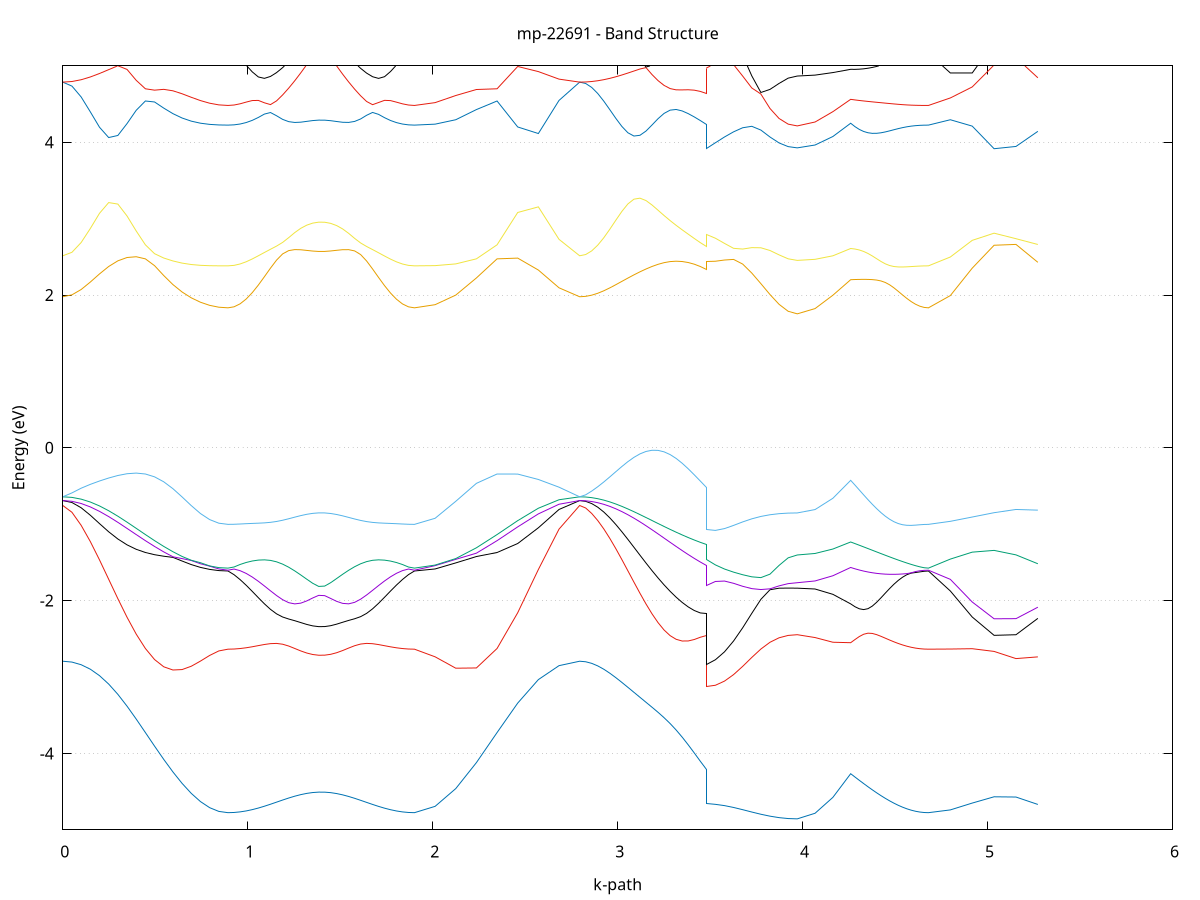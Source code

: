 set title 'mp-22691 - Band Structure'
set xlabel 'k-path'
set ylabel 'Energy (eV)'
set grid y
set yrange [-5:5]
set terminal png size 800,600
set output 'mp-22691_bands_gnuplot.png'
plot '-' using 1:2 with lines notitle, '-' using 1:2 with lines notitle, '-' using 1:2 with lines notitle, '-' using 1:2 with lines notitle, '-' using 1:2 with lines notitle, '-' using 1:2 with lines notitle, '-' using 1:2 with lines notitle, '-' using 1:2 with lines notitle, '-' using 1:2 with lines notitle, '-' using 1:2 with lines notitle, '-' using 1:2 with lines notitle, '-' using 1:2 with lines notitle, '-' using 1:2 with lines notitle, '-' using 1:2 with lines notitle, '-' using 1:2 with lines notitle, '-' using 1:2 with lines notitle, '-' using 1:2 with lines notitle, '-' using 1:2 with lines notitle, '-' using 1:2 with lines notitle, '-' using 1:2 with lines notitle, '-' using 1:2 with lines notitle, '-' using 1:2 with lines notitle, '-' using 1:2 with lines notitle, '-' using 1:2 with lines notitle, '-' using 1:2 with lines notitle, '-' using 1:2 with lines notitle, '-' using 1:2 with lines notitle, '-' using 1:2 with lines notitle, '-' using 1:2 with lines notitle, '-' using 1:2 with lines notitle, '-' using 1:2 with lines notitle, '-' using 1:2 with lines notitle, '-' using 1:2 with lines notitle, '-' using 1:2 with lines notitle, '-' using 1:2 with lines notitle, '-' using 1:2 with lines notitle
0.000000 -14.162062
0.049621 -14.161962
0.099242 -14.161762
0.148862 -14.161562
0.198483 -14.161562
0.248104 -14.161962
0.297725 -14.163262
0.347346 -14.166162
0.396966 -14.171362
0.446587 -14.179362
0.496208 -14.189862
0.545829 -14.201662
0.595449 -14.213562
0.645070 -14.224762
0.694691 -14.234462
0.744312 -14.242462
0.793933 -14.248262
0.843553 -14.251862
0.893174 -14.252962
0.893174 -14.252962
0.926005 -14.252862
0.958835 -14.252362
0.991666 -14.251562
1.024497 -14.250462
1.057327 -14.249162
1.090158 -14.247562
1.122989 -14.245962
1.155819 -14.244162
1.188650 -14.242462
1.221481 -14.240762
1.254311 -14.239262
1.254311 -14.239262
1.286668 -14.238062
1.319025 -14.236962
1.351382 -14.236362
1.383739 -14.235962
1.416096 -14.236062
1.448452 -14.236362
1.480809 -14.237162
1.513166 -14.238162
1.545523 -14.239562
1.577880 -14.241062
1.610237 -14.242662
1.642594 -14.244362
1.674950 -14.246062
1.707307 -14.247762
1.739664 -14.249262
1.772021 -14.250562
1.804378 -14.251562
1.836735 -14.252362
1.869092 -14.252862
1.901449 -14.253062
1.901449 -14.253062
2.013095 -14.246962
2.124742 -14.229862
2.236389 -14.204662
2.348036 -14.179362
2.459682 -14.165262
2.571329 -14.161662
2.682976 -14.161762
2.794623 -14.162062
2.794623 -14.162062
2.827228 -14.162062
2.859833 -14.161962
2.892438 -14.161862
2.925043 -14.161762
2.957648 -14.161662
2.990253 -14.161562
3.022858 -14.161562
3.055463 -14.161662
3.088068 -14.162062
3.120673 -14.162862
3.153278 -14.163962
3.185883 -14.165762
3.218488 -14.168162
3.251093 -14.171462
3.283698 -14.175662
3.316303 -14.180662
3.348908 -14.186462
3.381513 -14.192762
3.414118 -14.199362
3.446723 -14.205962
3.479328 -14.212562
3.479328 -14.250162
3.528518 -14.249562
3.577708 -14.248962
3.626898 -14.248362
3.676088 -14.248062
3.725278 -14.248062
3.774468 -14.248362
3.823658 -14.248662
3.872848 -14.249062
3.922038 -14.249362
3.971228 -14.249462
3.971228 -14.249462
4.067484 -14.244962
4.163739 -14.231962
4.259995 -14.212362
4.259995 -14.212362
4.283356 -14.215862
4.306718 -14.219362
4.330079 -14.222762
4.353440 -14.226062
4.376801 -14.229362
4.400162 -14.232462
4.423524 -14.235462
4.446885 -14.238262
4.470246 -14.240862
4.493607 -14.243262
4.516968 -14.245462
4.540330 -14.247462
4.563691 -14.249062
4.587052 -14.250462
4.610413 -14.251562
4.633774 -14.252362
4.657136 -14.252862
4.680497 -14.253062
4.680497 -14.252962
4.798806 -14.250962
4.917114 -14.246162
5.035423 -14.241462
5.153732 -14.240062
5.272040 -14.242662
e
0.000000 -14.002362
0.049621 -14.004662
0.099242 -14.011162
0.148862 -14.021462
0.198483 -14.034562
0.248104 -14.049462
0.297725 -14.064962
0.347346 -14.079462
0.396966 -14.091762
0.446587 -14.100762
0.496208 -14.106462
0.545829 -14.109562
0.595449 -14.112162
0.645070 -14.124762
0.694691 -14.136162
0.744312 -14.145262
0.793933 -14.151862
0.843553 -14.155862
0.893174 -14.157162
0.893174 -14.157162
0.926005 -14.157062
0.958835 -14.156962
0.991666 -14.156662
1.024497 -14.156362
1.057327 -14.155862
1.090158 -14.155462
1.122989 -14.154862
1.155819 -14.154362
1.188650 -14.153762
1.221481 -14.153262
1.254311 -14.152762
1.254311 -14.152762
1.286668 -14.152362
1.319025 -14.152062
1.351382 -14.151862
1.383739 -14.151762
1.416096 -14.151762
1.448452 -14.151962
1.480809 -14.152162
1.513166 -14.152462
1.545523 -14.152862
1.577880 -14.153362
1.610237 -14.153862
1.642594 -14.154362
1.674950 -14.154962
1.707307 -14.155462
1.739664 -14.155962
1.772021 -14.156362
1.804378 -14.156662
1.836735 -14.156962
1.869092 -14.157162
1.901449 -14.157162
1.901449 -14.157162
2.013095 -14.150462
2.124742 -14.130762
2.236389 -14.110062
2.348036 -14.100762
2.459682 -14.075962
2.571329 -14.041862
2.682976 -14.013462
2.794623 -14.002362
2.794623 -14.002362
2.827228 -14.003162
2.859833 -14.005462
2.892438 -14.009162
2.925043 -14.014162
2.957648 -14.020262
2.990253 -14.027362
3.022858 -14.035262
3.055463 -14.043562
3.088068 -14.052262
3.120673 -14.060962
3.153278 -14.069462
3.185883 -14.077462
3.218488 -14.084762
3.251093 -14.091162
3.283698 -14.096462
3.316303 -14.100762
3.348908 -14.103962
3.381513 -14.106362
3.414118 -14.108062
3.446723 -14.111062
3.479328 -14.119262
3.479328 -14.166662
3.528518 -14.166362
3.577708 -14.165662
3.626898 -14.164762
3.676088 -14.163862
3.725278 -14.162962
3.774468 -14.162262
3.823658 -14.161762
3.872848 -14.161462
3.922038 -14.161262
3.971228 -14.161162
3.971228 -14.161162
4.067484 -14.156462
4.163739 -14.142362
4.259995 -14.119562
4.259995 -14.119562
4.283356 -14.123962
4.306718 -14.128162
4.330079 -14.132062
4.353440 -14.135662
4.376801 -14.138862
4.400162 -14.141862
4.423524 -14.144562
4.446885 -14.146862
4.470246 -14.148962
4.493607 -14.150762
4.516968 -14.152362
4.540330 -14.153662
4.563691 -14.154762
4.587052 -14.155662
4.610413 -14.156362
4.633774 -14.156762
4.657136 -14.157062
4.680497 -14.157162
4.680497 -14.157162
4.798806 -14.156162
4.917114 -14.154062
5.035423 -14.152562
5.153732 -14.153462
5.272040 -14.156562
e
0.000000 -14.002362
0.049621 -14.002262
0.099242 -14.001862
0.148862 -14.001262
0.198483 -14.000562
0.248104 -13.999762
0.297725 -14.000962
0.347346 -14.020462
0.396966 -14.040162
0.446587 -14.059562
0.496208 -14.078162
0.545829 -14.095362
0.595449 -14.109762
0.645070 -14.111162
0.694691 -14.111162
0.744312 -14.110962
0.793933 -14.110662
0.843553 -14.110462
0.893174 -14.110362
0.893174 -14.110362
0.926005 -14.110362
0.958835 -14.110362
0.991666 -14.110362
1.024497 -14.110362
1.057327 -14.110362
1.090158 -14.110462
1.122989 -14.110462
1.155819 -14.110562
1.188650 -14.110662
1.221481 -14.110662
1.254311 -14.110762
1.254311 -14.110762
1.286668 -14.110862
1.319025 -14.110862
1.351382 -14.110962
1.383739 -14.110962
1.416096 -14.110962
1.448452 -14.110962
1.480809 -14.110862
1.513166 -14.110862
1.545523 -14.110762
1.577880 -14.110662
1.610237 -14.110562
1.642594 -14.110562
1.674950 -14.110462
1.707307 -14.110462
1.739664 -14.110362
1.772021 -14.110362
1.804378 -14.110362
1.836735 -14.110362
1.869092 -14.110362
1.901449 -14.110362
1.901449 -14.110362
2.013095 -14.110662
2.124742 -14.111262
2.236389 -14.099362
2.348036 -14.059662
2.459682 -14.015562
2.571329 -14.000162
2.682976 -14.001762
2.794623 -14.002362
2.794623 -14.002362
2.827228 -14.002362
2.859833 -14.002162
2.892438 -14.001962
2.925043 -14.001662
2.957648 -14.001362
2.990253 -14.000862
3.022858 -14.000462
3.055463 -14.000062
3.088068 -13.999562
3.120673 -13.999162
3.153278 -14.010562
3.185883 -14.022362
3.218488 -14.034362
3.251093 -14.046262
3.283698 -14.058062
3.316303 -14.069462
3.348908 -14.080562
3.381513 -14.091062
3.414118 -14.100962
3.446723 -14.108362
3.479328 -14.109562
3.479328 -14.110062
3.528518 -14.110062
3.577708 -14.110062
3.626898 -14.110062
3.676088 -14.110062
3.725278 -14.109962
3.774468 -14.109862
3.823658 -14.109862
3.872848 -14.109762
3.922038 -14.109662
3.971228 -14.109662
3.971228 -14.109662
4.067484 -14.109862
4.163739 -14.110162
4.259995 -14.109462
4.259995 -14.109462
4.283356 -14.109762
4.306718 -14.109962
4.330079 -14.110062
4.353440 -14.110162
4.376801 -14.110262
4.400162 -14.110262
4.423524 -14.110262
4.446885 -14.110262
4.470246 -14.110362
4.493607 -14.110362
4.516968 -14.110362
4.540330 -14.110362
4.563691 -14.110362
4.587052 -14.110362
4.610413 -14.110362
4.633774 -14.110362
4.657136 -14.110362
4.680497 -14.110362
4.680497 -14.110362
4.798806 -14.110462
4.917114 -14.110762
5.035423 -14.111062
5.153732 -14.111062
5.272040 -14.110562
e
0.000000 -13.932862
0.049621 -13.935062
0.099242 -13.941662
0.148862 -13.952162
0.198483 -13.966062
0.248104 -13.982562
0.297725 -13.998962
0.347346 -13.998362
0.396966 -13.997862
0.446587 -13.997562
0.496208 -13.997362
0.545829 -13.997262
0.595449 -13.997362
0.645070 -13.997562
0.694691 -13.997662
0.744312 -13.997862
0.793933 -13.998062
0.843553 -13.998162
0.893174 -13.998162
0.893174 -13.998162
0.926005 -13.998262
0.958835 -13.998662
0.991666 -13.999162
1.024497 -13.999962
1.057327 -14.000962
1.090158 -14.001962
1.122989 -14.003162
1.155819 -14.004262
1.188650 -14.005462
1.221481 -14.006562
1.254311 -14.007562
1.254311 -14.007562
1.286668 -14.008362
1.319025 -14.009062
1.351382 -14.009462
1.383739 -14.009762
1.416096 -14.009762
1.448452 -14.009462
1.480809 -14.008962
1.513166 -14.008262
1.545523 -14.007462
1.577880 -14.006462
1.610237 -14.005362
1.642594 -14.004162
1.674950 -14.003062
1.707307 -14.001962
1.739664 -14.000862
1.772021 -13.999962
1.804378 -13.999262
1.836735 -13.998662
1.869092 -13.998262
1.901449 -13.998162
1.901449 -13.998162
2.013095 -13.998062
2.124742 -13.997662
2.236389 -13.997362
2.348036 -13.997562
2.459682 -13.998562
2.571329 -13.974062
2.682976 -13.943862
2.794623 -13.932862
2.794623 -13.932862
2.827228 -13.933662
2.859833 -13.935862
2.892438 -13.939562
2.925043 -13.944662
2.957648 -13.951162
2.990253 -13.958862
3.022858 -13.967662
3.055463 -13.977362
3.088068 -13.987862
3.120673 -13.998962
3.153278 -13.998762
3.185883 -13.998362
3.218488 -13.998062
3.251093 -13.997862
3.283698 -13.997662
3.316303 -13.997462
3.348908 -13.997462
3.381513 -13.997362
3.414118 -13.997462
3.446723 -13.997462
3.479328 -13.997562
3.479328 -14.015862
3.528518 -14.015362
3.577708 -14.014162
3.626898 -14.012362
3.676088 -14.010062
3.725278 -14.007462
3.774468 -14.004762
3.823658 -14.002262
3.872848 -14.000262
3.922038 -13.998962
3.971228 -13.998462
3.971228 -13.998462
4.067484 -13.998362
4.163739 -13.997962
4.259995 -13.997662
4.259995 -13.997662
4.283356 -13.997662
4.306718 -13.997762
4.330079 -13.997762
4.353440 -13.997862
4.376801 -13.997862
4.400162 -13.997962
4.423524 -13.997962
4.446885 -13.997962
4.470246 -13.998062
4.493607 -13.998062
4.516968 -13.998062
4.540330 -13.998162
4.563691 -13.998162
4.587052 -13.998162
4.610413 -13.998162
4.633774 -13.998162
4.657136 -13.998162
4.680497 -13.998162
4.680497 -13.998162
4.798806 -14.000162
4.917114 -14.004762
5.035423 -14.009062
5.153732 -14.010462
5.272040 -14.008162
e
0.000000 -13.932862
0.049621 -13.932462
0.099242 -13.931062
0.148862 -13.928762
0.198483 -13.925762
0.248104 -13.926062
0.297725 -13.927562
0.347346 -13.929262
0.396966 -13.931062
0.446587 -13.932962
0.496208 -13.934762
0.545829 -13.936562
0.595449 -13.938162
0.645070 -13.939662
0.694691 -13.940962
0.744312 -13.941962
0.793933 -13.942762
0.843553 -13.943262
0.893174 -13.943362
0.893174 -13.943362
0.926005 -13.943262
0.958835 -13.942862
0.991666 -13.942262
1.024497 -13.941462
1.057327 -13.940462
1.090158 -13.939262
1.122989 -13.937862
1.155819 -13.936462
1.188650 -13.934962
1.221481 -13.933462
1.254311 -13.932062
1.254311 -13.932062
1.286668 -13.930862
1.319025 -13.929862
1.351382 -13.929062
1.383739 -13.928762
1.416096 -13.928762
1.448452 -13.929162
1.480809 -13.929962
1.513166 -13.931062
1.545523 -13.932362
1.577880 -13.933762
1.610237 -13.935162
1.642594 -13.936662
1.674950 -13.938062
1.707307 -13.939362
1.739664 -13.940462
1.772021 -13.941462
1.804378 -13.942262
1.836735 -13.942862
1.869092 -13.943262
1.901449 -13.943362
1.901449 -13.943362
2.013095 -13.942562
2.124742 -13.940362
2.236389 -13.936962
2.348036 -13.932962
2.459682 -13.928862
2.571329 -13.925362
2.682976 -13.930562
2.794623 -13.932862
2.794623 -13.932862
2.827228 -13.932762
2.859833 -13.932262
2.892438 -13.931462
2.925043 -13.930362
2.957648 -13.929062
2.990253 -13.927362
3.022858 -13.925462
3.055463 -13.925562
3.088068 -13.926462
3.120673 -13.927262
3.153278 -13.928262
3.185883 -13.929262
3.218488 -13.930262
3.251093 -13.931362
3.283698 -13.932462
3.316303 -13.933562
3.348908 -13.934562
3.381513 -13.935662
3.414118 -13.936662
3.446723 -13.937662
3.479328 -13.938562
3.479328 -13.920962
3.528518 -13.922162
3.577708 -13.924462
3.626898 -13.927462
3.676088 -13.930762
3.725278 -13.934062
3.774468 -13.937062
3.823658 -13.939662
3.872848 -13.941662
3.922038 -13.942862
3.971228 -13.943362
3.971228 -13.943362
4.067484 -13.942762
4.163739 -13.941062
4.259995 -13.938562
4.259995 -13.938562
4.283356 -13.938962
4.306718 -13.939462
4.330079 -13.939862
4.353440 -13.940362
4.376801 -13.940762
4.400162 -13.941062
4.423524 -13.941462
4.446885 -13.941762
4.470246 -13.942062
4.493607 -13.942362
4.516968 -13.942562
4.540330 -13.942762
4.563691 -13.942962
4.587052 -13.943062
4.610413 -13.943262
4.633774 -13.943262
4.657136 -13.943362
4.680497 -13.943362
4.680497 -13.943362
4.798806 -13.941362
4.917114 -13.936062
5.035423 -13.930162
5.153732 -13.928062
5.272040 -13.932162
e
0.000000 -13.922162
0.049621 -13.922362
0.099242 -13.922862
0.148862 -13.923662
0.198483 -13.924762
0.248104 -13.921962
0.297725 -13.917562
0.347346 -13.912762
0.396966 -13.907662
0.446587 -13.902362
0.496208 -13.897062
0.545829 -13.891962
0.595449 -13.887162
0.645070 -13.882862
0.694691 -13.879162
0.744312 -13.876062
0.793933 -13.873862
0.843553 -13.872562
0.893174 -13.872062
0.893174 -13.872062
0.926005 -13.872262
0.958835 -13.872662
0.991666 -13.873362
1.024497 -13.874262
1.057327 -13.875362
1.090158 -13.876662
1.122989 -13.877962
1.155819 -13.879362
1.188650 -13.880762
1.221481 -13.882162
1.254311 -13.883562
1.254311 -13.883562
1.286668 -13.884862
1.319025 -13.885962
1.351382 -13.886762
1.383739 -13.887162
1.416096 -13.887062
1.448452 -13.886662
1.480809 -13.885762
1.513166 -13.884662
1.545523 -13.883362
1.577880 -13.881962
1.610237 -13.880562
1.642594 -13.879162
1.674950 -13.877862
1.707307 -13.876562
1.739664 -13.875262
1.772021 -13.874162
1.804378 -13.873262
1.836735 -13.872662
1.869092 -13.872162
1.901449 -13.872062
1.901449 -13.872062
2.013095 -13.874362
2.124742 -13.880862
2.236389 -13.890762
2.348036 -13.902362
2.459682 -13.913962
2.571329 -13.923862
2.682976 -13.923062
2.794623 -13.922162
2.794623 -13.922162
2.827228 -13.922262
2.859833 -13.922462
2.892438 -13.922662
2.925043 -13.923062
2.957648 -13.923562
2.990253 -13.924162
3.022858 -13.924862
3.055463 -13.923362
3.088068 -13.920962
3.120673 -13.918362
3.153278 -13.915662
3.185883 -13.912862
3.218488 -13.909862
3.251093 -13.906862
3.283698 -13.903762
3.316303 -13.900662
3.348908 -13.897562
3.381513 -13.894562
3.414118 -13.891662
3.446723 -13.888762
3.479328 -13.886162
3.479328 -13.891662
3.528518 -13.890562
3.577708 -13.888362
3.626898 -13.885362
3.676088 -13.882262
3.725278 -13.879562
3.774468 -13.877262
3.823658 -13.875262
3.872848 -13.873562
3.922038 -13.872362
3.971228 -13.871962
3.971228 -13.871962
4.067484 -13.873662
4.163739 -13.878562
4.259995 -13.886062
4.259995 -13.886062
4.283356 -13.884662
4.306718 -13.883362
4.330079 -13.882062
4.353440 -13.880762
4.376801 -13.879662
4.400162 -13.878562
4.423524 -13.877562
4.446885 -13.876662
4.470246 -13.875762
4.493607 -13.874962
4.516968 -13.874362
4.540330 -13.873762
4.563691 -13.873162
4.587052 -13.872762
4.610413 -13.872462
4.633774 -13.872262
4.657136 -13.872062
4.680497 -13.872062
4.680497 -13.872062
4.798806 -13.874362
4.917114 -13.879462
5.035423 -13.885062
5.153732 -13.887062
5.272040 -13.882662
e
0.000000 -13.922162
0.049621 -13.921862
0.099242 -13.920962
0.148862 -13.919462
0.198483 -13.917362
0.248104 -13.914562
0.297725 -13.911262
0.347346 -13.907362
0.396966 -13.902962
0.446587 -13.898162
0.496208 -13.893262
0.545829 -13.888362
0.595449 -13.883662
0.645070 -13.879362
0.694691 -13.875562
0.744312 -13.872462
0.793933 -13.870162
0.843553 -13.868762
0.893174 -13.868262
0.893174 -13.868262
0.926005 -13.868362
0.958835 -13.868862
0.991666 -13.869662
1.024497 -13.870662
1.057327 -13.871962
1.090158 -13.873462
1.122989 -13.875062
1.155819 -13.876762
1.188650 -13.878562
1.221481 -13.880162
1.254311 -13.881562
1.254311 -13.881562
1.286668 -13.882762
1.319025 -13.883562
1.351382 -13.884162
1.383739 -13.884362
1.416096 -13.884362
1.448452 -13.884062
1.480809 -13.883462
1.513166 -13.882562
1.545523 -13.881362
1.577880 -13.879962
1.610237 -13.878262
1.642594 -13.876562
1.674950 -13.874862
1.707307 -13.873262
1.739664 -13.871862
1.772021 -13.870562
1.804378 -13.869562
1.836735 -13.868862
1.869092 -13.868362
1.901449 -13.868262
1.901449 -13.868262
2.013095 -13.870662
2.124742 -13.877362
2.236389 -13.887162
2.348036 -13.898162
2.459682 -13.908362
2.571329 -13.916062
2.682976 -13.920662
2.794623 -13.922162
2.794623 -13.922162
2.827228 -13.922062
2.859833 -13.921762
2.892438 -13.921262
2.925043 -13.920562
2.957648 -13.919662
2.990253 -13.918562
3.022858 -13.917162
3.055463 -13.915662
3.088068 -13.913862
3.120673 -13.911862
3.153278 -13.909762
3.185883 -13.907362
3.218488 -13.904862
3.251093 -13.902262
3.283698 -13.899462
3.316303 -13.896662
3.348908 -13.893862
3.381513 -13.890962
3.414118 -13.888162
3.446723 -13.885362
3.479328 -13.882762
3.479328 -13.883162
3.528518 -13.882962
3.577708 -13.882362
3.626898 -13.881462
3.676088 -13.879862
3.725278 -13.877462
3.774468 -13.874662
3.823658 -13.872062
3.872848 -13.869962
3.922038 -13.868662
3.971228 -13.868262
3.971228 -13.868262
4.067484 -13.869962
4.163739 -13.875062
4.259995 -13.882662
4.259995 -13.882662
4.283356 -13.881262
4.306718 -13.879962
4.330079 -13.878662
4.353440 -13.877362
4.376801 -13.876162
4.400162 -13.875062
4.423524 -13.874062
4.446885 -13.873062
4.470246 -13.872162
4.493607 -13.871362
4.516968 -13.870662
4.540330 -13.870062
4.563691 -13.869462
4.587052 -13.869062
4.610413 -13.868662
4.633774 -13.868462
4.657136 -13.868262
4.680497 -13.868262
4.680497 -13.868262
4.798806 -13.870762
4.917114 -13.876962
5.035423 -13.882662
5.153732 -13.883862
5.272040 -13.880662
e
0.000000 -13.765762
0.049621 -13.767962
0.099242 -13.773262
0.148862 -13.779362
0.198483 -13.785362
0.248104 -13.790662
0.297725 -13.795362
0.347346 -13.799562
0.396966 -13.803162
0.446587 -13.806462
0.496208 -13.809262
0.545829 -13.811862
0.595449 -13.814062
0.645070 -13.815962
0.694691 -13.817562
0.744312 -13.818762
0.793933 -13.819762
0.843553 -13.820262
0.893174 -13.820462
0.893174 -13.820462
0.926005 -13.820362
0.958835 -13.819962
0.991666 -13.819362
1.024497 -13.818462
1.057327 -13.817562
1.090158 -13.816362
1.122989 -13.815162
1.155819 -13.813862
1.188650 -13.812562
1.221481 -13.811262
1.254311 -13.810062
1.254311 -13.810062
1.286668 -13.809062
1.319025 -13.808162
1.351382 -13.807562
1.383739 -13.807262
1.416096 -13.807362
1.448452 -13.807662
1.480809 -13.808362
1.513166 -13.809162
1.545523 -13.810262
1.577880 -13.811462
1.610237 -13.812662
1.642594 -13.813962
1.674950 -13.815262
1.707307 -13.816462
1.739664 -13.817562
1.772021 -13.818562
1.804378 -13.819362
1.836735 -13.819962
1.869092 -13.820362
1.901449 -13.820462
1.901449 -13.820462
2.013095 -13.819462
2.124742 -13.816762
2.236389 -13.812362
2.348036 -13.806362
2.459682 -13.798562
2.571329 -13.788062
2.682976 -13.774762
2.794623 -13.765762
2.794623 -13.765762
2.827228 -13.766562
2.859833 -13.768762
2.892438 -13.771762
2.925043 -13.775262
2.957648 -13.778962
2.990253 -13.782562
3.022858 -13.785962
3.055463 -13.789262
3.088068 -13.792262
3.120673 -13.795062
3.153278 -13.797662
3.185883 -13.800162
3.218488 -13.802362
3.251093 -13.804462
3.283698 -13.806362
3.316303 -13.808162
3.348908 -13.809862
3.381513 -13.811362
3.414118 -13.812762
3.446723 -13.814162
3.479328 -13.815362
3.479328 -13.795762
3.528518 -13.798962
3.577708 -13.802162
3.626898 -13.805462
3.676088 -13.808662
3.725278 -13.811862
3.774468 -13.814762
3.823658 -13.817362
3.872848 -13.819362
3.922038 -13.820662
3.971228 -13.821162
3.971228 -13.821162
4.067484 -13.820462
4.163739 -13.818562
4.259995 -13.815462
4.259995 -13.815462
4.283356 -13.816062
4.306718 -13.816562
4.330079 -13.817162
4.353440 -13.817562
4.376801 -13.818062
4.400162 -13.818462
4.423524 -13.818762
4.446885 -13.819062
4.470246 -13.819362
4.493607 -13.819562
4.516968 -13.819762
4.540330 -13.819962
4.563691 -13.820162
4.587052 -13.820262
4.610413 -13.820362
4.633774 -13.820362
4.657136 -13.820462
4.680497 -13.820462
4.680497 -13.820462
4.798806 -13.818362
4.917114 -13.813262
5.035423 -13.808062
5.153732 -13.806462
5.272040 -13.810162
e
0.000000 -13.765762
0.049621 -13.765762
0.099242 -13.765962
0.148862 -13.766262
0.198483 -13.766662
0.248104 -13.767062
0.297725 -13.767562
0.347346 -13.768162
0.396966 -13.768762
0.446587 -13.769362
0.496208 -13.769862
0.545829 -13.770362
0.595449 -13.770862
0.645070 -13.771262
0.694691 -13.771562
0.744312 -13.771862
0.793933 -13.771962
0.843553 -13.772062
0.893174 -13.772162
0.893174 -13.772162
0.926005 -13.772162
0.958835 -13.772362
0.991666 -13.772762
1.024497 -13.773162
1.057327 -13.773762
1.090158 -13.774462
1.122989 -13.775262
1.155819 -13.776062
1.188650 -13.776962
1.221481 -13.777862
1.254311 -13.778762
1.254311 -13.778762
1.286668 -13.779562
1.319025 -13.780162
1.351382 -13.780562
1.383739 -13.780862
1.416096 -13.780762
1.448452 -13.780562
1.480809 -13.780062
1.513166 -13.779362
1.545523 -13.778662
1.577880 -13.777762
1.610237 -13.776862
1.642594 -13.776062
1.674950 -13.775162
1.707307 -13.774462
1.739664 -13.773762
1.772021 -13.773162
1.804378 -13.772762
1.836735 -13.772362
1.869092 -13.772162
1.901449 -13.772162
1.901449 -13.772162
2.013095 -13.771962
2.124742 -13.771462
2.236389 -13.770562
2.348036 -13.769362
2.459682 -13.768062
2.571329 -13.766862
2.682976 -13.766062
2.794623 -13.765762
2.794623 -13.765762
2.827228 -13.765762
2.859833 -13.765862
2.892438 -13.765962
2.925043 -13.766062
2.957648 -13.766262
2.990253 -13.766462
3.022858 -13.766662
3.055463 -13.766962
3.088068 -13.767162
3.120673 -13.767462
3.153278 -13.767762
3.185883 -13.768162
3.218488 -13.768462
3.251093 -13.768762
3.283698 -13.769162
3.316303 -13.769462
3.348908 -13.769762
3.381513 -13.770062
3.414118 -13.770362
3.446723 -13.770662
3.479328 -13.770862
3.479328 -13.793062
3.528518 -13.789962
3.577708 -13.786862
3.626898 -13.783862
3.676088 -13.781062
3.725278 -13.778462
3.774468 -13.776262
3.823658 -13.774462
3.872848 -13.773062
3.922038 -13.772262
3.971228 -13.771962
3.971228 -13.771962
4.067484 -13.771862
4.163739 -13.771462
4.259995 -13.770862
4.259995 -13.770862
4.283356 -13.770962
4.306718 -13.771062
4.330079 -13.771162
4.353440 -13.771362
4.376801 -13.771462
4.400162 -13.771562
4.423524 -13.771662
4.446885 -13.771762
4.470246 -13.771762
4.493607 -13.771862
4.516968 -13.771962
4.540330 -13.771962
4.563691 -13.772062
4.587052 -13.772062
4.610413 -13.772062
4.633774 -13.772162
4.657136 -13.772162
4.680497 -13.772162
4.680497 -13.772162
4.798806 -13.773362
4.917114 -13.776562
5.035423 -13.780362
5.153732 -13.781762
5.272040 -13.779162
e
0.000000 -13.724062
0.049621 -13.721362
0.099242 -13.714762
0.148862 -13.706262
0.198483 -13.697162
0.248104 -13.687962
0.297725 -13.679062
0.347346 -13.670462
0.396966 -13.662362
0.446587 -13.654662
0.496208 -13.647562
0.545829 -13.641062
0.595449 -13.635162
0.645070 -13.630162
0.694691 -13.625862
0.744312 -13.622562
0.793933 -13.620062
0.843553 -13.618562
0.893174 -13.618062
0.893174 -13.618062
0.926005 -13.618162
0.958835 -13.618262
0.991666 -13.618362
1.024497 -13.618562
1.057327 -13.618862
1.090158 -13.619062
1.122989 -13.619362
1.155819 -13.619662
1.188650 -13.619962
1.221481 -13.620262
1.254311 -13.620462
1.254311 -13.620462
1.286668 -13.620762
1.319025 -13.620862
1.351382 -13.620962
1.383739 -13.621062
1.416096 -13.621062
1.448452 -13.620962
1.480809 -13.620862
1.513166 -13.620662
1.545523 -13.620462
1.577880 -13.620262
1.610237 -13.619962
1.642594 -13.619662
1.674950 -13.619362
1.707307 -13.619062
1.739664 -13.618762
1.772021 -13.618562
1.804378 -13.618362
1.836735 -13.618262
1.869092 -13.618162
1.901449 -13.618062
1.901449 -13.618062
2.013095 -13.620562
2.124742 -13.627862
2.236389 -13.639462
2.348036 -13.654662
2.459682 -13.672562
2.571329 -13.692562
2.682976 -13.712662
2.794623 -13.724062
2.794623 -13.724062
2.827228 -13.723162
2.859833 -13.720562
2.892438 -13.716662
2.925043 -13.712162
2.957648 -13.707062
2.990253 -13.701862
3.022858 -13.696462
3.055463 -13.691162
3.088068 -13.685862
3.120673 -13.680562
3.153278 -13.675462
3.185883 -13.670462
3.218488 -13.665662
3.251093 -13.661062
3.283698 -13.656562
3.316303 -13.652262
3.348908 -13.648162
3.381513 -13.644262
3.414118 -13.640562
3.446723 -13.637162
3.479328 -13.633962
3.479328 -13.615162
3.528518 -13.615362
3.577708 -13.615762
3.626898 -13.616162
3.676088 -13.616662
3.725278 -13.617062
3.774468 -13.617462
3.823658 -13.617762
3.872848 -13.618062
3.922038 -13.618162
3.971228 -13.618262
3.971228 -13.618262
4.067484 -13.620062
4.163739 -13.625362
4.259995 -13.633962
4.259995 -13.633962
4.283356 -13.632362
4.306718 -13.630762
4.330079 -13.629262
4.353440 -13.627862
4.376801 -13.626562
4.400162 -13.625362
4.423524 -13.624262
4.446885 -13.623162
4.470246 -13.622262
4.493607 -13.621362
4.516968 -13.620562
4.540330 -13.619962
4.563691 -13.619362
4.587052 -13.618962
4.610413 -13.618562
4.633774 -13.618262
4.657136 -13.618162
4.680497 -13.618062
4.680497 -13.618062
4.798806 -13.618462
4.917114 -13.619262
5.035423 -13.619862
5.153732 -13.619862
5.272040 -13.619162
e
0.000000 -12.596962
0.049621 -12.589762
0.099242 -12.568362
0.148862 -12.533562
0.198483 -12.486262
0.248104 -12.427862
0.297725 -12.359862
0.347346 -12.283862
0.396966 -12.201762
0.446587 -12.115462
0.496208 -12.027162
0.545829 -11.939062
0.595449 -11.853762
0.645070 -11.773962
0.694691 -11.702762
0.744312 -11.642962
0.793933 -11.597562
0.843553 -11.569162
0.893174 -11.559462
0.893174 -11.559462
0.926005 -11.559162
0.958835 -11.558362
0.991666 -11.557062
1.024497 -11.555262
1.057327 -11.552862
1.090158 -11.550062
1.122989 -11.546662
1.155819 -11.542962
1.188650 -11.538762
1.221481 -11.534162
1.254311 -11.529262
1.254311 -11.529262
1.286668 -11.524162
1.319025 -11.519062
1.351382 -11.514162
1.383739 -11.510762
1.416096 -11.511062
1.448452 -11.514862
1.480809 -11.519862
1.513166 -11.524962
1.545523 -11.530062
1.577880 -11.534862
1.610237 -11.539262
1.642594 -11.543362
1.674950 -11.547062
1.707307 -11.550262
1.739664 -11.553062
1.772021 -11.555362
1.804378 -11.557162
1.836735 -11.558362
1.869092 -11.559162
1.901449 -11.559462
1.901449 -11.559462
2.013095 -11.607462
2.124742 -11.737062
2.236389 -11.917362
2.348036 -12.115462
2.459682 -12.303562
2.571329 -12.458362
2.682976 -12.560862
2.794623 -12.596962
2.794623 -12.596962
2.827228 -12.594262
2.859833 -12.586062
2.892438 -12.572662
2.925043 -12.554062
2.957648 -12.530562
2.990253 -12.502262
3.022858 -12.469662
3.055463 -12.432962
3.088068 -12.392562
3.120673 -12.348762
3.153278 -12.302062
3.185883 -12.252762
3.218488 -12.201362
3.251093 -12.148262
3.283698 -12.094062
3.316303 -12.039162
3.348908 -11.984162
3.381513 -11.929462
3.414118 -11.875862
3.446723 -11.823662
3.479328 -11.773662
3.479328 -11.388262
3.528518 -11.389462
3.577708 -11.397662
3.626898 -11.410762
3.676088 -11.427062
3.725278 -11.444662
3.774468 -11.462062
3.823658 -11.477862
3.872848 -11.490462
3.922038 -11.498462
3.971228 -11.501162
3.971228 -11.501162
4.067484 -11.542162
4.163739 -11.639462
4.259995 -11.775062
4.259995 -11.775062
4.283356 -11.745562
4.306718 -11.718262
4.330079 -11.694162
4.353440 -11.673962
4.376801 -11.656862
4.400162 -11.642162
4.423524 -11.628962
4.446885 -11.617162
4.470246 -11.606362
4.493607 -11.596762
4.516968 -11.588162
4.540330 -11.580662
4.563691 -11.574262
4.587052 -11.568962
4.610413 -11.564762
4.633774 -11.561862
4.657136 -11.560062
4.680497 -11.559462
4.680497 -11.559462
4.798806 -11.556562
4.917114 -11.548162
5.035423 -11.535362
5.153732 -11.520062
5.272040 -11.505362
e
0.000000 -12.308062
0.049621 -12.301762
0.099242 -12.283162
0.148862 -12.252662
0.198483 -12.211262
0.248104 -12.160062
0.297725 -12.100462
0.347346 -12.034062
0.396966 -11.962562
0.446587 -11.887962
0.496208 -11.812262
0.545829 -11.737662
0.595449 -11.666662
0.645070 -11.601462
0.694691 -11.544662
0.744312 -11.498162
0.793933 -11.463862
0.843553 -11.442862
0.893174 -11.435762
0.893174 -11.435762
0.926005 -11.436162
0.958835 -11.437262
0.991666 -11.439062
1.024497 -11.441562
1.057327 -11.444762
1.090158 -11.448562
1.122989 -11.452862
1.155819 -11.457662
1.188650 -11.462962
1.221481 -11.468462
1.254311 -11.474262
1.254311 -11.474262
1.286668 -11.480062
1.319025 -11.485762
1.351382 -11.490962
1.383739 -11.494662
1.416096 -11.494262
1.448452 -11.490162
1.480809 -11.484862
1.513166 -11.479062
1.545523 -11.473262
1.577880 -11.467662
1.610237 -11.462262
1.642594 -11.457162
1.674950 -11.452462
1.707307 -11.448162
1.739664 -11.444462
1.772021 -11.441462
1.804378 -11.438962
1.836735 -11.437162
1.869092 -11.436062
1.901449 -11.435762
1.901449 -11.435762
2.013095 -11.471162
2.124742 -11.571862
2.236389 -11.719462
2.348036 -11.887962
2.459682 -12.051162
2.571329 -12.186762
2.682976 -12.276562
2.794623 -12.308062
2.794623 -12.308062
2.827228 -12.306262
2.859833 -12.300862
2.892438 -12.291762
2.925043 -12.279262
2.957648 -12.263262
2.990253 -12.244062
3.022858 -12.221762
3.055463 -12.196562
3.088068 -12.168562
3.120673 -12.138062
3.153278 -12.105362
3.185883 -12.070562
3.218488 -12.033962
3.251093 -11.995962
3.283698 -11.956662
3.316303 -11.916562
3.348908 -11.875962
3.381513 -11.835062
3.414118 -11.794462
3.446723 -11.754562
3.479328 -11.715662
3.479328 -11.342162
3.528518 -11.354662
3.577708 -11.372262
3.626898 -11.393162
3.676088 -11.415462
3.725278 -11.437262
3.774468 -11.456962
3.823658 -11.473062
3.872848 -11.484862
3.922038 -11.492262
3.971228 -11.494762
3.971228 -11.494762
4.067484 -11.515362
4.163739 -11.592062
4.259995 -11.714262
4.259995 -11.714262
4.283356 -11.696562
4.306718 -11.678162
4.330079 -11.658062
4.353440 -11.636062
4.376801 -11.612762
4.400162 -11.589362
4.423524 -11.566662
4.446885 -11.545262
4.470246 -11.525262
4.493607 -11.507062
4.516968 -11.490762
4.540330 -11.476362
4.563691 -11.464062
4.587052 -11.453962
4.610413 -11.446062
4.633774 -11.440362
4.657136 -11.436862
4.680497 -11.435762
4.680497 -11.435762
4.798806 -11.435262
4.917114 -11.434062
5.035423 -11.433762
5.153732 -11.436562
5.272040 -11.445562
e
0.000000 -5.432962
0.049621 -5.428162
0.099242 -5.414162
0.148862 -5.391562
0.198483 -5.361862
0.248104 -5.327062
0.297725 -5.290262
0.347346 -5.255262
0.396966 -5.227462
0.446587 -5.212662
0.496208 -5.216462
0.545829 -5.242162
0.595449 -5.288762
0.645070 -5.350562
0.694691 -5.418362
0.744312 -5.482762
0.793933 -5.535162
0.843553 -5.569162
0.893174 -5.580862
0.893174 -5.580862
0.926005 -5.579362
0.958835 -5.574862
0.991666 -5.567362
1.024497 -5.557062
1.057327 -5.544262
1.090158 -5.529262
1.122989 -5.512462
1.155819 -5.494462
1.188650 -5.475962
1.221481 -5.457862
1.254311 -5.440762
1.254311 -5.440762
1.286668 -5.426062
1.319025 -5.414262
1.351382 -5.405962
1.383739 -5.401962
1.416096 -5.402262
1.448452 -5.407062
1.480809 -5.415862
1.513166 -5.428262
1.545523 -5.443362
1.577880 -5.460362
1.610237 -5.478362
1.642594 -5.496562
1.674950 -5.514162
1.707307 -5.530562
1.739664 -5.545262
1.772021 -5.557662
1.804378 -5.567662
1.836735 -5.574962
1.869092 -5.579362
1.901449 -5.580862
1.901449 -5.580862
2.013095 -5.523562
2.124742 -5.384262
2.236389 -5.251962
2.348036 -5.212662
2.459682 -5.263562
2.571329 -5.344962
2.682976 -5.409262
2.794623 -5.432962
2.794623 -5.432962
2.827228 -5.430462
2.859833 -5.423062
2.892438 -5.411062
2.925043 -5.394662
2.957648 -5.374462
2.990253 -5.351162
3.022858 -5.325462
3.055463 -5.298662
3.088068 -5.271762
3.120673 -5.246262
3.153278 -5.223562
3.185883 -5.205362
3.218488 -5.192862
3.251093 -5.187262
3.283698 -5.189362
3.316303 -5.199162
3.348908 -5.216262
3.381513 -5.239862
3.414118 -5.268462
3.446723 -5.300762
3.479328 -5.334962
3.479328 -5.425262
3.528518 -5.427962
3.577708 -5.434762
3.626898 -5.446362
3.676088 -5.462162
3.725278 -5.480362
3.774468 -5.498862
3.823658 -5.515462
3.872848 -5.528662
3.922038 -5.537062
3.971228 -5.539962
3.971228 -5.539962
4.067484 -5.507362
4.163739 -5.419862
4.259995 -5.307262
4.259995 -5.307262
4.283356 -5.333062
4.306718 -5.359162
4.330079 -5.384962
4.353440 -5.410062
4.376801 -5.433862
4.400162 -5.456362
4.423524 -5.477162
4.446885 -5.496062
4.470246 -5.513062
4.493607 -5.527962
4.516968 -5.540962
4.540330 -5.551962
4.563691 -5.561062
4.587052 -5.568362
4.610413 -5.573962
4.633774 -5.577862
4.657136 -5.580162
4.680497 -5.580862
4.680497 -5.580862
4.798806 -5.554962
4.917114 -5.488762
5.035423 -5.417662
5.153732 -5.389062
5.272040 -5.424462
e
0.000000 -2.793462
0.049621 -2.804762
0.099242 -2.839262
0.148862 -2.897962
0.198483 -2.982362
0.248104 -3.092562
0.297725 -3.227062
0.347346 -3.381762
0.396966 -3.550762
0.446587 -3.727362
0.496208 -3.905162
0.545829 -4.078662
0.595449 -4.242862
0.645070 -4.392762
0.694691 -4.523562
0.744312 -4.630762
0.793933 -4.710462
0.843553 -4.759462
0.893174 -4.776062
0.893174 -4.776062
0.926005 -4.773462
0.958835 -4.765762
0.991666 -4.753262
1.024497 -4.736262
1.057327 -4.715562
1.090158 -4.691662
1.122989 -4.665562
1.155819 -4.638262
1.188650 -4.610762
1.221481 -4.584362
1.254311 -4.560262
1.254311 -4.560262
1.286668 -4.539862
1.319025 -4.523662
1.351382 -4.512562
1.383739 -4.507162
1.416096 -4.507562
1.448452 -4.513962
1.480809 -4.525962
1.513166 -4.542862
1.545523 -4.563862
1.577880 -4.588062
1.610237 -4.614262
1.642594 -4.641362
1.674950 -4.668262
1.707307 -4.693862
1.739664 -4.717162
1.772021 -4.737362
1.804378 -4.753862
1.836735 -4.766062
1.869092 -4.773462
1.901449 -4.776062
1.901449 -4.776062
2.013095 -4.693262
2.124742 -4.460862
2.236389 -4.120762
2.348036 -3.727362
2.459682 -3.341562
2.571329 -3.034262
2.682976 -2.851562
2.794623 -2.793462
2.794623 -2.793462
2.827228 -2.800562
2.859833 -2.821362
2.892438 -2.854662
2.925043 -2.898362
2.957648 -2.950462
2.990253 -3.008662
3.022858 -3.070962
3.055463 -3.135362
3.088068 -3.200662
3.120673 -3.265962
3.153278 -3.330862
3.185883 -3.395862
3.218488 -3.462462
3.251093 -3.532862
3.283698 -3.609362
3.316303 -3.694062
3.348908 -3.787262
3.381513 -3.887862
3.414118 -3.993662
3.446723 -4.102062
3.479328 -4.210262
3.479328 -4.658962
3.528518 -4.667062
3.577708 -4.683662
3.626898 -4.707862
3.676088 -4.736962
3.725278 -4.767662
3.774468 -4.796762
3.823658 -4.821862
3.872848 -4.841062
3.922038 -4.852962
3.971228 -4.857062
3.971228 -4.857062
4.067484 -4.783762
4.163739 -4.575862
4.259995 -4.266162
4.259995 -4.266162
4.283356 -4.309762
4.306718 -4.352862
4.330079 -4.395162
4.353440 -4.436562
4.376801 -4.476762
4.400162 -4.515662
4.423524 -4.552762
4.446885 -4.587962
4.470246 -4.620962
4.493607 -4.651462
4.516968 -4.679262
4.540330 -4.703962
4.563691 -4.725362
4.587052 -4.743262
4.610413 -4.757462
4.633774 -4.767762
4.657136 -4.773962
4.680497 -4.776062
4.680497 -4.776062
4.798806 -4.739862
4.917114 -4.650462
5.035423 -4.568162
5.153732 -4.571462
5.272040 -4.668462
e
0.000000 -0.754862
0.049621 -0.844362
0.099242 -1.014462
0.148862 -1.227062
0.198483 -1.467062
0.248104 -1.720562
0.297725 -1.974662
0.347346 -2.217762
0.396966 -2.438762
0.446587 -2.626762
0.496208 -2.771662
0.545829 -2.866262
0.595449 -2.908462
0.645070 -2.902762
0.694691 -2.859162
0.744312 -2.791762
0.793933 -2.717962
0.843553 -2.658862
0.893174 -2.635862
0.893174 -2.635862
0.926005 -2.633762
0.958835 -2.627462
0.991666 -2.617362
1.024497 -2.604262
1.057327 -2.589162
1.090158 -2.574462
1.122989 -2.563262
1.155819 -2.560462
1.188650 -2.570862
1.221481 -2.594762
1.254311 -2.626662
1.254311 -2.626662
1.286668 -2.658762
1.319025 -2.686162
1.351382 -2.705562
1.383739 -2.715162
1.416096 -2.714262
1.448452 -2.703062
1.480809 -2.682262
1.513166 -2.653762
1.545523 -2.621362
1.577880 -2.590662
1.610237 -2.568662
1.642594 -2.560162
1.674950 -2.564062
1.707307 -2.575662
1.739664 -2.590362
1.772021 -2.605062
1.804378 -2.617862
1.836735 -2.627662
1.869092 -2.633862
1.901449 -2.635862
1.901449 -2.635862
2.013095 -2.735862
2.124742 -2.884962
2.236389 -2.881662
2.348036 -2.626762
2.459682 -2.158662
2.571329 -1.592962
2.682976 -1.064262
2.794623 -0.754862
2.794623 -0.754862
2.827228 -0.787962
2.859833 -0.859362
2.892438 -0.951762
2.925043 -1.061462
2.957648 -1.185362
2.990253 -1.320362
3.022858 -1.463062
3.055463 -1.610262
3.088068 -1.758262
3.120673 -1.903962
3.153278 -2.043562
3.185883 -2.173162
3.218488 -2.288462
3.251093 -2.384962
3.283698 -2.458462
3.316303 -2.506562
3.348908 -2.528962
3.381513 -2.528262
3.414118 -2.509362
3.446723 -2.480062
3.479328 -2.450862
3.479328 -3.126662
3.528518 -3.108262
3.577708 -3.053762
3.626898 -2.968362
3.676088 -2.860862
3.725278 -2.744162
3.774468 -2.633962
3.823658 -2.545462
3.872848 -2.486662
3.922038 -2.455662
3.971228 -2.446262
3.971228 -2.446262
4.067484 -2.483662
4.163739 -2.545062
4.259995 -2.550962
4.259995 -2.550962
4.283356 -2.509562
4.306718 -2.470362
4.330079 -2.440462
4.353440 -2.426462
4.376801 -2.429762
4.400162 -2.445362
4.423524 -2.467262
4.446885 -2.491462
4.470246 -2.515962
4.493607 -2.539362
4.516968 -2.560962
4.540330 -2.580262
4.563691 -2.596962
4.587052 -2.610762
4.610413 -2.621662
4.633774 -2.629562
4.657136 -2.634262
4.680497 -2.635862
4.680497 -2.635862
4.798806 -2.634062
4.917114 -2.629562
5.035423 -2.665162
5.153732 -2.759062
5.272040 -2.736562
e
0.000000 -0.690462
0.049621 -0.715862
0.099242 -0.784562
0.148862 -0.882462
0.198483 -0.992162
0.248104 -1.099162
0.297725 -1.193462
0.347346 -1.270062
0.396966 -1.328362
0.446587 -1.370262
0.496208 -1.399062
0.545829 -1.418962
0.595449 -1.434262
0.645070 -1.481962
0.694691 -1.528562
0.744312 -1.565162
0.793933 -1.591362
0.843553 -1.607062
0.893174 -1.612262
0.893174 -1.612262
0.926005 -1.660862
0.958835 -1.725462
0.991666 -1.799362
1.024497 -1.879462
1.057327 -1.961962
1.090158 -2.042162
1.122989 -2.114562
1.155819 -2.173362
1.188650 -2.214562
1.221481 -2.240962
1.254311 -2.263162
1.254311 -2.263162
1.286668 -2.287462
1.319025 -2.311862
1.351382 -2.330862
1.383739 -2.340762
1.416096 -2.339962
1.448452 -2.328362
1.480809 -2.308162
1.513166 -2.283462
1.545523 -2.259462
1.577880 -2.237662
1.610237 -2.210162
1.642594 -2.167462
1.674950 -2.107762
1.707307 -2.035362
1.739664 -1.955962
1.772021 -1.874762
1.804378 -1.795962
1.836735 -1.723462
1.869092 -1.659962
1.901449 -1.612262
1.901449 -1.612262
2.013095 -1.585762
2.124742 -1.506462
2.236389 -1.423062
2.348036 -1.370262
2.459682 -1.252662
2.571329 -1.046762
2.682976 -0.806962
2.794623 -0.690462
2.794623 -0.690462
2.827228 -0.700762
2.859833 -0.730062
2.892438 -0.777062
2.925043 -0.840162
2.957648 -0.916662
2.990253 -1.003862
3.022858 -1.098762
3.055463 -1.198862
3.088068 -1.301762
3.120673 -1.405362
3.153278 -1.507862
3.185883 -1.607662
3.218488 -1.703462
3.251093 -1.794062
3.283698 -1.878262
3.316303 -1.955162
3.348908 -2.023662
3.381513 -2.082462
3.414118 -2.129562
3.446723 -2.161362
3.479328 -2.172162
3.479328 -2.832862
3.528518 -2.774162
3.577708 -2.670762
3.626898 -2.528262
3.676088 -2.355862
3.725278 -2.166862
3.774468 -1.983362
3.823658 -1.857862
3.872848 -1.837462
3.922038 -1.836162
3.971228 -1.837062
3.971228 -1.837062
4.067484 -1.848162
4.163739 -1.917862
4.259995 -2.042962
4.259995 -2.042962
4.283356 -2.080262
4.306718 -2.107162
4.330079 -2.117562
4.353440 -2.105862
4.376801 -2.072062
4.400162 -2.022362
4.423524 -1.964162
4.446885 -1.902962
4.470246 -1.842662
4.493607 -1.786162
4.516968 -1.736062
4.540330 -1.693962
4.563691 -1.660762
4.587052 -1.640162
4.610413 -1.632562
4.633774 -1.624062
4.657136 -1.616062
4.680497 -1.612262
4.680497 -1.612262
4.798806 -1.874162
4.917114 -2.214662
5.035423 -2.454762
5.153732 -2.446662
5.272040 -2.232562
e
0.000000 -0.690362
0.049621 -0.700262
0.099242 -0.728762
0.148862 -0.773562
0.198483 -0.831662
0.248104 -0.900062
0.297725 -0.975462
0.347346 -1.054962
0.396966 -1.135762
0.446587 -1.215362
0.496208 -1.291462
0.545829 -1.362262
0.595449 -1.426262
0.645070 -1.450062
0.694691 -1.474962
0.744312 -1.517562
0.793933 -1.548962
0.843553 -1.585362
0.893174 -1.602062
0.893174 -1.602062
0.926005 -1.586762
0.958835 -1.608362
0.991666 -1.644162
1.024497 -1.691362
1.057327 -1.747162
1.090158 -1.808562
1.122989 -1.872062
1.155819 -1.933662
1.188650 -1.987862
1.221481 -2.027162
1.254311 -2.042962
1.254311 -2.042962
1.286668 -2.033162
1.319025 -2.004162
1.351382 -1.965462
1.383739 -1.931162
1.416096 -1.935162
1.448452 -1.971862
1.480809 -2.009762
1.513166 -2.036262
1.545523 -2.042262
1.577880 -2.022762
1.610237 -1.981462
1.642594 -1.926762
1.674950 -1.865662
1.707307 -1.803062
1.739664 -1.742962
1.772021 -1.688462
1.804378 -1.642362
1.836735 -1.607462
1.869092 -1.586562
1.901449 -1.602062
1.901449 -1.602062
2.013095 -1.542262
2.124742 -1.459862
2.236389 -1.378962
2.348036 -1.215362
2.459682 -1.034862
2.571329 -0.864762
2.682976 -0.738462
2.794623 -0.690362
2.794623 -0.690362
2.827228 -0.693562
2.859833 -0.702962
2.892438 -0.718362
2.925043 -0.739662
2.957648 -0.766362
2.990253 -0.798262
3.022858 -0.834862
3.055463 -0.875862
3.088068 -0.920762
3.120673 -0.968862
3.153278 -1.019662
3.185883 -1.072462
3.218488 -1.126662
3.251093 -1.181662
3.283698 -1.236762
3.316303 -1.291462
3.348908 -1.344962
3.381513 -1.397062
3.414118 -1.446962
3.446723 -1.494462
3.479328 -1.539062
3.479328 -1.803862
3.528518 -1.749462
3.577708 -1.744062
3.626898 -1.773662
3.676088 -1.812762
3.725278 -1.843162
3.774468 -1.855162
3.823658 -1.845862
3.872848 -1.806962
3.922038 -1.777762
3.971228 -1.765762
3.971228 -1.765762
4.067484 -1.742662
4.163739 -1.674662
4.259995 -1.566262
4.259995 -1.566262
4.283356 -1.583862
4.306718 -1.599562
4.330079 -1.613462
4.353440 -1.625262
4.376801 -1.635262
4.400162 -1.643262
4.423524 -1.649362
4.446885 -1.653462
4.470246 -1.655662
4.493607 -1.656062
4.516968 -1.654562
4.540330 -1.651362
4.563691 -1.646562
4.587052 -1.636362
4.610413 -1.619762
4.633774 -1.609362
4.657136 -1.603862
4.680497 -1.602062
4.680497 -1.602062
4.798806 -1.721762
4.917114 -2.018062
5.035423 -2.237962
5.153732 -2.236162
5.272040 -2.086162
e
0.000000 -0.641162
0.049621 -0.648762
0.099242 -0.671662
0.148862 -0.709362
0.198483 -0.760662
0.248104 -0.823462
0.297725 -0.895162
0.347346 -0.972862
0.396966 -1.053862
0.446587 -1.135362
0.496208 -1.215062
0.545829 -1.290562
0.595449 -1.360062
0.645070 -1.422062
0.694691 -1.471762
0.744312 -1.503862
0.793933 -1.545762
0.843553 -1.568262
0.893174 -1.574762
0.893174 -1.574762
0.926005 -1.559862
0.958835 -1.526862
0.991666 -1.500762
1.024497 -1.481562
1.057327 -1.469662
1.090158 -1.466462
1.122989 -1.473662
1.155819 -1.492262
1.188650 -1.522462
1.221481 -1.562862
1.254311 -1.611262
1.254311 -1.611262
1.286668 -1.664262
1.319025 -1.719662
1.351382 -1.773462
1.383739 -1.814362
1.416096 -1.809762
1.448452 -1.765262
1.480809 -1.710762
1.513166 -1.655462
1.545523 -1.603162
1.577880 -1.556462
1.610237 -1.517962
1.642594 -1.489562
1.674950 -1.472362
1.707307 -1.466362
1.739664 -1.470262
1.772021 -1.482462
1.804378 -1.501762
1.836735 -1.527762
1.869092 -1.560362
1.901449 -1.574762
1.901449 -1.574762
2.013095 -1.534862
2.124742 -1.449662
2.236389 -1.308562
2.348036 -1.135362
2.459682 -0.953062
2.571329 -0.790762
2.682976 -0.679762
2.794623 -0.641162
2.794623 -0.641162
2.827228 -0.643862
2.859833 -0.652162
2.892438 -0.665862
2.925043 -0.684562
2.957648 -0.707862
2.990253 -0.735362
3.022858 -0.766362
3.055463 -0.800162
3.088068 -0.836162
3.120673 -0.873862
3.153278 -0.912462
3.185883 -0.951562
3.218488 -0.990762
3.251093 -1.029562
3.283698 -1.067562
3.316303 -1.104562
3.348908 -1.140262
3.381513 -1.174362
3.414118 -1.206562
3.446723 -1.236862
3.479328 -1.264862
3.479328 -1.466962
3.528518 -1.532562
3.577708 -1.586562
3.626898 -1.627462
3.676088 -1.661362
3.725278 -1.688662
3.774468 -1.699062
3.823658 -1.653862
3.872848 -1.539162
3.922038 -1.439962
3.971228 -1.402762
3.971228 -1.402762
4.067484 -1.382962
4.163739 -1.324862
4.259995 -1.232662
4.259995 -1.232662
4.283356 -1.253762
4.306718 -1.275162
4.330079 -1.296762
4.353440 -1.318562
4.376801 -1.340462
4.400162 -1.362462
4.423524 -1.384262
4.446885 -1.405962
4.470246 -1.427362
4.493607 -1.448462
4.516968 -1.468962
4.540330 -1.488762
4.563691 -1.507862
4.587052 -1.525962
4.610413 -1.542762
4.633774 -1.557762
4.657136 -1.569662
4.680497 -1.574762
4.680497 -1.574762
4.798806 -1.456562
4.917114 -1.365662
5.035423 -1.342662
5.153732 -1.401362
5.272040 -1.517762
e
0.000000 -0.641162
0.049621 -0.589862
0.099242 -0.528662
0.148862 -0.478262
0.198483 -0.434362
0.248104 -0.395262
0.297725 -0.362262
0.347346 -0.339062
0.396966 -0.330662
0.446587 -0.342662
0.496208 -0.379862
0.545829 -0.444662
0.595449 -0.534862
0.645070 -0.642962
0.694691 -0.756562
0.744312 -0.860162
0.793933 -0.939262
0.843553 -0.986562
0.893174 -1.001862
0.893174 -1.001862
0.926005 -1.000562
0.958835 -0.997162
0.991666 -0.993062
1.024497 -0.989562
1.057327 -0.986362
1.090158 -0.982362
1.122989 -0.975362
1.155819 -0.964062
1.188650 -0.948062
1.221481 -0.928462
1.254311 -0.907362
1.254311 -0.907362
1.286668 -0.887362
1.319025 -0.870262
1.351382 -0.857962
1.383739 -0.851762
1.416096 -0.852362
1.448452 -0.859562
1.480809 -0.872762
1.513166 -0.890462
1.545523 -0.910762
1.577880 -0.931462
1.610237 -0.950362
1.642594 -0.965662
1.674950 -0.976262
1.707307 -0.982762
1.739664 -0.986662
1.772021 -0.989762
1.804378 -0.993262
1.836735 -0.997262
1.869092 -1.000562
1.901449 -1.001962
1.901449 -1.001962
2.013095 -0.922362
2.124742 -0.700062
2.236389 -0.465062
2.348036 -0.342662
2.459682 -0.343662
2.571329 -0.414162
2.682976 -0.515262
2.794623 -0.641162
2.794623 -0.641162
2.827228 -0.615162
2.859833 -0.566062
2.892438 -0.509462
2.925043 -0.447262
2.957648 -0.380762
2.990253 -0.312262
3.022858 -0.244562
3.055463 -0.180862
3.088068 -0.124762
3.120673 -0.079362
3.153278 -0.047662
3.185883 -0.031962
3.218488 -0.033462
3.251093 -0.052562
3.283698 -0.088362
3.316303 -0.138962
3.348908 -0.201962
3.381513 -0.274362
3.414118 -0.352862
3.446723 -0.434262
3.479328 -0.515362
3.479328 -1.073962
3.528518 -1.081062
3.577708 -1.057262
3.626898 -1.015362
3.676088 -0.969862
3.725278 -0.929562
3.774468 -0.898162
3.823658 -0.876062
3.872848 -0.861962
3.922038 -0.854562
3.971228 -0.852262
3.971228 -0.852262
4.067484 -0.808062
4.163739 -0.660462
4.259995 -0.425662
4.259995 -0.425662
4.283356 -0.488162
4.306718 -0.551962
4.330079 -0.615762
4.353440 -0.678462
4.376801 -0.738662
4.400162 -0.795462
4.423524 -0.847762
4.446885 -0.894462
4.470246 -0.934462
4.493607 -0.966962
4.516968 -0.991062
4.540330 -1.006662
4.563691 -1.014162
4.587052 -1.015162
4.610413 -1.011962
4.633774 -1.007262
4.657136 -1.003362
4.680497 -1.001962
4.680497 -1.001862
4.798806 -0.962262
4.917114 -0.905962
5.035423 -0.849162
5.153732 -0.806862
5.272040 -0.815762
e
0.000000 1.977738
0.049621 2.002938
0.099242 2.072338
0.148862 2.170038
0.198483 2.276538
0.248104 2.373738
0.297725 2.447838
0.347346 2.491338
0.396966 2.501538
0.446587 2.473738
0.496208 2.384538
0.545829 2.255338
0.595449 2.136838
0.645070 2.039838
0.694691 1.963638
0.744312 1.905938
0.793933 1.865238
0.843553 1.840838
0.893174 1.832738
0.893174 1.832738
0.926005 1.846038
0.958835 1.885138
0.991666 1.948138
1.024497 2.031438
1.057327 2.130738
1.090158 2.240138
1.122989 2.352438
1.155819 2.457338
1.188650 2.538638
1.221481 2.581838
1.254311 2.594938
1.254311 2.594938
1.286668 2.592738
1.319025 2.584338
1.351382 2.575838
1.383739 2.570838
1.416096 2.571238
1.448452 2.577038
1.480809 2.585838
1.513166 2.593638
1.545523 2.594138
1.577880 2.577838
1.610237 2.530038
1.642594 2.446038
1.674950 2.341238
1.707307 2.230438
1.739664 2.123138
1.772021 2.026138
1.804378 1.944938
1.836735 1.883638
1.869092 1.845638
1.901449 1.832638
1.901449 1.832638
2.013095 1.873838
2.124742 1.999338
2.236389 2.223838
2.348036 2.473738
2.459682 2.483538
2.571329 2.327338
2.682976 2.094838
2.794623 1.977738
2.794623 1.977738
2.827228 1.982938
2.859833 1.998338
2.892438 2.023138
2.925043 2.055638
2.957648 2.093938
2.990253 2.135638
3.022858 2.178938
3.055463 2.222138
3.088068 2.264138
3.120673 2.303938
3.153278 2.340838
3.185883 2.374038
3.218488 2.402238
3.251093 2.424038
3.283698 2.437938
3.316303 2.443038
3.348908 2.438838
3.381513 2.425838
3.414118 2.404138
3.446723 2.373838
3.479328 2.333438
3.479328 2.442338
3.528518 2.442538
3.577708 2.458438
3.626898 2.466538
3.676088 2.405438
3.725278 2.287738
3.774468 2.149238
3.823658 2.006738
3.872848 1.878538
3.922038 1.787338
3.971228 1.754038
3.971228 1.754038
4.067484 1.822838
4.163739 1.997638
4.259995 2.200938
4.259995 2.200938
4.283356 2.203238
4.306718 2.204638
4.330079 2.205238
4.353440 2.204638
4.376801 2.202038
4.400162 2.196238
4.423524 2.184738
4.446885 2.164838
4.470246 2.134538
4.493607 2.094738
4.516968 2.048938
4.540330 2.001438
4.563691 1.955638
4.587052 1.914438
4.610413 1.880038
4.633774 1.854138
4.657136 1.838138
4.680497 1.832638
4.680497 1.832738
4.798806 1.992938
4.917114 2.351838
5.035423 2.651838
5.153732 2.662938
5.272040 2.428338
e
0.000000 2.514038
0.049621 2.559738
0.099242 2.687438
0.148862 2.871138
0.198483 3.070038
0.248104 3.210438
0.297725 3.190938
0.347346 3.034938
0.396966 2.838638
0.446587 2.657538
0.496208 2.541338
0.545829 2.484738
0.595449 2.446338
0.645070 2.418138
0.694691 2.399538
0.744312 2.389138
0.793933 2.384238
0.843553 2.382538
0.893174 2.382238
0.893174 2.382238
0.926005 2.388538
0.958835 2.406938
0.991666 2.435738
1.024497 2.472538
1.057327 2.514138
1.090158 2.557238
1.122989 2.599338
1.155819 2.640838
1.188650 2.688938
1.221481 2.751538
1.254311 2.817838
1.254311 2.817838
1.286668 2.873538
1.319025 2.914938
1.351382 2.941638
1.383739 2.954238
1.416096 2.953138
1.448452 2.938338
1.480809 2.909338
1.513166 2.865438
1.545523 2.807738
1.577880 2.741938
1.610237 2.681938
1.642594 2.635938
1.674950 2.595138
1.707307 2.553538
1.739664 2.511038
1.772021 2.470238
1.804378 2.434338
1.836735 2.406238
1.869092 2.388338
1.901449 2.382238
1.901449 2.382238
2.013095 2.385038
2.124742 2.407738
2.236389 2.474038
2.348036 2.657538
2.459682 3.080738
2.571329 3.154338
2.682976 2.729438
2.794623 2.514038
2.794623 2.514038
2.827228 2.530438
2.859833 2.578138
2.892438 2.653138
2.925043 2.749838
2.957648 2.861438
2.990253 2.979838
3.022858 3.094938
3.055463 3.192738
3.088068 3.255038
3.120673 3.268238
3.153278 3.236838
3.185883 3.178838
3.218488 3.110338
3.251093 3.040838
3.283698 2.974638
3.316303 2.912538
3.348908 2.853938
3.381513 2.797138
3.414118 2.741138
3.446723 2.686438
3.479328 2.634738
3.479328 2.795438
3.528518 2.744038
3.577708 2.676138
3.626898 2.611538
3.676088 2.602138
3.725278 2.620638
3.774468 2.618838
3.823658 2.583238
3.872848 2.525838
3.922038 2.474238
3.971228 2.453738
3.971228 2.453738
4.067484 2.467538
4.163739 2.513738
4.259995 2.609238
4.259995 2.609238
4.283356 2.602438
4.306718 2.589938
4.330079 2.570638
4.353440 2.544238
4.376801 2.511938
4.400162 2.475938
4.423524 2.440038
4.446885 2.409038
4.470246 2.386638
4.493607 2.373538
4.516968 2.368038
4.540330 2.367338
4.563691 2.369438
4.587052 2.372838
4.610413 2.376438
4.633774 2.379438
4.657136 2.381538
4.680497 2.382238
4.680497 2.382238
4.798806 2.498038
4.917114 2.715838
5.035423 2.809938
5.153732 2.737638
5.272040 2.661938
e
0.000000 4.787238
0.049621 4.734938
0.099242 4.593138
0.148862 4.398138
0.198483 4.196638
0.248104 4.061738
0.297725 4.089038
0.347346 4.244538
0.396966 4.418538
0.446587 4.540238
0.496208 4.527338
0.545829 4.447238
0.595449 4.374638
0.645070 4.317538
0.694691 4.276438
0.744312 4.249638
0.793933 4.234138
0.843553 4.226638
0.893174 4.224538
0.893174 4.224538
0.926005 4.228038
0.958835 4.238938
0.991666 4.258238
1.024497 4.286838
1.057327 4.324938
1.090158 4.368938
1.122989 4.389238
1.155819 4.347038
1.188650 4.299638
1.221481 4.269838
1.254311 4.259338
1.254311 4.259338
1.286668 4.263038
1.319025 4.273538
1.351382 4.283938
1.383739 4.289838
1.416096 4.289338
1.448452 4.282438
1.480809 4.271738
1.513166 4.261838
1.545523 4.259838
1.577880 4.272838
1.610237 4.305038
1.642594 4.353038
1.674950 4.390438
1.707307 4.365238
1.739664 4.321838
1.772021 4.284938
1.804378 4.257238
1.836735 4.238538
1.869092 4.227938
1.901449 4.224538
1.901449 4.224538
2.013095 4.237138
2.124742 4.295038
2.236389 4.427838
2.348036 4.540238
2.459682 4.200338
2.571329 4.114338
2.682976 4.547738
2.794623 4.787238
2.794623 4.787238
2.827228 4.769438
2.859833 4.717838
2.892438 4.638238
2.925043 4.538338
2.957648 4.426738
2.990253 4.312738
3.022858 4.207238
3.055463 4.124338
3.088068 4.081638
3.120673 4.091338
3.153278 4.146638
3.185883 4.226138
3.218488 4.308638
3.251093 4.377838
3.283698 4.420538
3.316303 4.429338
3.348908 4.410038
3.381513 4.375138
3.414118 4.332138
3.446723 4.284638
3.479328 4.234538
3.479328 3.912738
3.528518 3.993638
3.577708 4.069138
3.626898 4.136638
3.676088 4.190038
3.725278 4.208938
3.774468 4.159638
3.823658 4.068938
3.872848 3.991238
3.922038 3.943038
3.971228 3.926638
3.971228 3.926638
4.067484 3.964138
4.163739 4.075338
4.259995 4.249038
4.259995 4.249038
4.283356 4.204338
4.306718 4.168138
4.330079 4.141438
4.353440 4.124538
4.376801 4.116838
4.400162 4.117238
4.423524 4.123938
4.446885 4.135138
4.470246 4.149038
4.493607 4.163938
4.516968 4.178438
4.540330 4.191538
4.563691 4.202538
4.587052 4.211238
4.610413 4.217438
4.633774 4.221538
4.657136 4.223838
4.680497 4.224538
4.680497 4.224538
4.798806 4.294838
4.917114 4.211438
5.035423 3.915538
5.153732 3.945338
5.272040 4.143038
e
0.000000 4.787338
0.049621 4.795338
0.099242 4.818538
0.148862 4.854738
0.198483 4.900338
0.248104 4.950738
0.297725 5.001638
0.347346 4.953438
0.396966 4.810838
0.446587 4.700038
0.496208 4.682138
0.545829 4.692738
0.595449 4.673638
0.645070 4.634738
0.694691 4.588838
0.744312 4.545638
0.793933 4.511338
0.843553 4.489438
0.893174 4.481938
0.893174 4.481938
0.926005 4.487638
0.958835 4.503638
0.991666 4.525938
1.024497 4.546138
1.057327 4.547838
1.090158 4.516638
1.122989 4.493138
1.155819 4.541838
1.188650 4.619738
1.221481 4.708638
1.254311 4.805638
1.254311 4.805638
1.286668 4.908538
1.319025 5.016338
1.351382 5.118238
1.383739 5.185738
1.416096 5.179038
1.448452 5.103138
1.480809 4.998938
1.513166 4.891438
1.545523 4.789738
1.577880 4.695338
1.610237 4.608838
1.642594 4.534038
1.674950 4.492138
1.707307 4.520238
1.739664 4.548838
1.772021 4.545338
1.804378 4.524938
1.836735 4.503038
1.869092 4.487538
1.901449 4.481938
1.901449 4.481938
2.013095 4.518838
2.124742 4.611938
2.236389 4.690638
2.348036 4.700138
2.459682 4.992138
2.571329 4.925238
2.682976 4.826538
2.794623 4.787338
2.794623 4.787338
2.827228 4.789238
2.859833 4.795338
2.892438 4.805338
2.925043 4.819238
2.957648 4.836638
2.990253 4.857338
3.022858 4.880738
3.055463 4.906138
3.088068 4.932538
3.120673 4.959038
3.153278 4.977338
3.185883 4.886138
3.218488 4.807038
3.251093 4.744138
3.283698 4.702838
3.316303 4.686138
3.348908 4.685638
3.381513 4.687238
3.414118 4.682038
3.446723 4.665938
3.479328 4.637338
3.479328 4.970438
3.528518 5.035038
3.577708 5.069438
3.626898 5.015738
3.676088 4.866438
3.725278 4.710538
3.774468 4.631238
3.823658 4.442138
3.872848 4.311038
3.922038 4.237338
3.971228 4.214038
3.971228 4.214038
4.067484 4.265338
4.163739 4.400638
4.259995 4.561938
4.259995 4.561938
4.283356 4.554138
4.306718 4.547138
4.330079 4.540738
4.353440 4.534738
4.376801 4.528938
4.400162 4.523438
4.423524 4.517938
4.446885 4.512438
4.470246 4.507038
4.493607 4.501738
4.516968 4.496838
4.540330 4.492438
4.563691 4.488738
4.587052 4.485938
4.610413 4.484038
4.633774 4.482738
4.657136 4.482138
4.680497 4.481938
4.680497 4.481938
4.798806 4.580238
4.917114 4.724238
5.035423 5.011538
5.153732 5.107338
5.272040 4.843938
e
0.000000 5.823938
0.049621 5.824438
0.099242 5.766838
0.148862 5.630238
0.198483 5.463038
0.248104 5.286638
0.297725 5.114038
0.347346 5.048938
0.396966 5.089538
0.446587 5.121638
0.496208 5.145038
0.545829 5.160238
0.595449 5.168738
0.645070 5.172238
0.694691 5.172438
0.744312 5.170838
0.793933 5.168838
0.843553 5.167238
0.893174 5.166638
0.893174 5.166638
0.926005 5.146238
0.958835 5.089238
0.991666 5.008138
1.024497 4.921238
1.057327 4.855038
1.090158 4.836538
1.122989 4.861938
1.155819 4.912038
1.188650 4.977038
1.221481 5.053738
1.254311 5.139438
1.254311 5.139438
1.286668 5.227038
1.319025 5.308238
1.351382 5.370438
1.383739 5.401838
1.416096 5.399038
1.448452 5.362238
1.480809 5.296138
1.513166 5.213038
1.545523 5.125438
1.577880 5.042038
1.610237 4.967938
1.642594 4.905438
1.674950 4.858038
1.707307 4.836138
1.739664 4.858438
1.772021 4.926038
1.804378 5.011938
1.836735 5.091338
1.869092 5.146838
1.901449 5.166738
1.901449 5.166738
2.013095 5.169338
2.124742 5.172638
2.236389 5.162938
2.348036 5.121738
2.459682 5.037738
2.571329 5.375038
2.682976 5.737338
2.794623 5.823938
2.794623 5.823938
2.827228 5.826438
2.859833 5.823838
2.892438 5.784738
2.925043 5.711338
2.957648 5.619438
2.990253 5.516338
3.022858 5.406938
3.055463 5.295238
3.088068 5.184538
3.120673 5.077638
3.153278 4.984538
3.185883 5.007938
3.218488 5.028038
3.251093 5.044038
3.283698 5.055138
3.316303 5.060938
3.348908 5.061038
3.381513 5.055838
3.414118 5.045738
3.446723 5.031438
3.479328 5.013838
3.479328 5.976638
3.528518 5.874238
3.577708 5.672138
3.626898 5.412838
3.676088 5.136938
3.725278 4.869138
3.774468 4.651638
3.823658 4.692238
3.872848 4.770538
3.922038 4.839538
3.971228 4.866938
3.971228 4.866938
4.067484 4.879138
4.163739 4.912338
4.259995 4.955038
4.259995 4.955038
4.283356 4.954438
4.306718 4.956638
4.330079 4.961538
4.353440 4.969238
4.376801 4.979538
4.400162 4.992338
4.423524 5.007338
4.446885 5.024138
4.470246 5.042438
4.493607 5.061638
4.516968 5.081138
4.540330 5.100238
4.563691 5.118238
4.587052 5.134438
4.610413 5.147938
4.633774 5.158138
4.657136 5.164538
4.680497 5.166738
4.680497 5.166638
4.798806 4.907138
4.917114 4.906938
5.035423 5.302338
5.153732 5.471638
5.272040 5.059238
e
0.000000 5.929638
0.049621 5.905138
0.099242 5.898538
0.148862 5.951238
0.198483 6.039138
0.248104 6.162738
0.297725 6.323838
0.347346 6.519638
0.396966 6.687438
0.446587 6.785938
0.496208 6.858238
0.545829 6.903638
0.595449 6.925738
0.645070 6.930638
0.694691 6.925038
0.744312 6.914638
0.793933 6.904238
0.843553 6.896738
0.893174 6.894038
0.893174 6.894038
0.926005 6.871138
0.958835 6.813638
0.991666 6.740738
1.024497 6.666938
1.057327 6.599838
1.090158 6.542338
1.122989 6.493838
1.155819 6.449738
1.188650 6.401738
1.221481 6.339438
1.254311 6.254238
1.254311 6.254238
1.286668 6.147038
1.319025 6.026238
1.351382 5.912038
1.383739 5.839238
1.416096 5.846338
1.448452 5.928738
1.480809 6.045938
1.513166 6.165638
1.545523 6.269438
1.577880 6.349738
1.610237 6.408638
1.642594 6.454838
1.674950 6.498438
1.707307 6.546938
1.739664 6.604338
1.772021 6.671038
1.804378 6.744038
1.836735 6.815538
1.869092 6.871838
1.901449 6.894038
1.901449 6.894038
2.013095 6.906638
2.124742 6.928738
2.236389 6.911138
2.348036 6.785938
2.459682 6.467938
2.571329 6.096338
2.682976 5.907838
2.794623 5.929638
2.794623 5.929638
2.827228 5.920138
2.859833 5.902838
2.892438 5.911738
2.925043 5.948938
2.957648 6.003538
2.990253 6.072638
3.022858 6.155438
3.055463 6.251138
3.088068 6.358538
3.120673 6.475138
3.153278 6.562838
3.185883 6.643738
3.218488 6.720938
3.251093 6.793338
3.283698 6.860938
3.316303 6.923738
3.348908 6.982638
3.381513 7.038538
3.414118 7.092038
3.446723 7.143938
3.479328 7.194338
3.479328 6.870138
3.528518 6.634038
3.577708 6.433338
3.626898 6.341138
3.676088 6.395538
3.725278 6.560538
3.774468 6.783438
3.823658 7.026338
3.872848 7.256338
3.922038 7.432538
3.971228 7.486038
3.971228 7.486038
4.067484 7.469238
4.163739 7.394738
4.259995 7.231038
4.259995 7.231038
4.283356 7.273938
4.306718 7.308238
4.330079 7.310738
4.353440 7.299238
4.376801 7.280038
4.400162 7.253838
4.423524 7.221938
4.446885 7.185538
4.470246 7.146138
4.493607 7.105238
4.516968 7.064338
4.540330 7.024938
4.563691 6.988538
4.587052 6.956438
4.610413 6.930038
4.633774 6.910338
4.657136 6.898138
4.680497 6.894038
4.680497 6.894038
4.798806 6.605538
4.917114 6.292538
5.035423 6.303038
5.153732 6.380938
5.272040 6.461038
e
0.000000 5.929638
0.049621 5.946738
0.099242 5.997138
0.148862 6.077538
0.198483 6.182838
0.248104 6.305738
0.297725 6.437638
0.347346 6.568338
0.396966 6.732338
0.446587 6.884538
0.496208 6.952238
0.545829 7.009438
0.595449 7.045438
0.645070 7.050638
0.694691 7.032738
0.744312 7.004238
0.793933 6.975638
0.843553 6.954838
0.893174 6.947238
0.893174 6.947238
0.926005 6.965038
0.958835 7.014238
0.991666 7.085138
1.024497 7.165238
1.057327 7.241138
1.090158 7.299838
1.122989 7.331538
1.155819 7.334438
1.188650 7.316738
1.221481 7.292638
1.254311 7.275038
1.254311 7.275038
1.286668 7.267538
1.319025 7.263338
1.351382 7.254038
1.383739 7.244038
1.416096 7.245138
1.448452 7.255838
1.480809 7.264238
1.513166 7.268338
1.545523 7.277038
1.577880 7.295938
1.610237 7.319738
1.642594 7.335438
1.674950 7.329738
1.707307 7.295838
1.739664 7.236138
1.772021 7.160538
1.804378 7.081738
1.836735 7.012438
1.869092 6.964538
1.901449 6.947238
1.901449 6.947238
2.013095 6.982338
2.124742 7.043838
2.236389 7.021138
2.348036 6.884538
2.459682 6.536438
2.571329 6.242638
2.682976 6.014638
2.794623 5.929638
2.794623 5.929638
2.827228 5.936638
2.859833 5.957438
2.892438 5.991338
2.925043 6.037338
2.957648 6.094238
2.990253 6.160438
3.022858 6.233938
3.055463 6.313038
3.088068 6.395638
3.120673 6.479538
3.153278 6.596838
3.185883 6.716038
3.218488 6.820238
3.251093 6.898138
3.283698 6.955438
3.316303 7.007538
3.348908 7.060038
3.381513 7.107338
3.414118 7.143638
3.446723 7.173438
3.479328 7.209038
3.479328 7.354938
3.528518 7.486138
3.577708 7.617238
3.626898 7.740938
3.676088 7.842838
3.725278 7.889738
3.774468 7.856938
3.823658 7.758438
3.872848 7.633938
3.922038 7.531238
3.971228 7.507138
3.971228 7.507138
4.067484 7.486138
4.163739 7.418638
4.259995 7.293638
4.259995 7.293638
4.283356 7.307938
4.306718 7.313738
4.330079 7.329638
4.353440 7.335038
4.376801 7.324438
4.400162 7.300338
4.423524 7.266338
4.446885 7.226238
4.470246 7.183138
4.493607 7.139738
4.516968 7.098238
4.540330 7.060038
4.563691 7.026538
4.587052 6.998438
4.610413 6.976238
4.633774 6.960138
4.657136 6.950438
4.680497 6.947238
4.680497 6.947238
4.798806 7.140338
4.917114 7.355938
5.035423 7.233538
5.153732 7.159538
5.272040 7.609438
e
0.000000 7.696538
0.049621 7.732038
0.099242 7.796738
0.148862 7.779238
0.198483 7.635038
0.248104 7.439038
0.297725 7.251638
0.347346 7.106838
0.396966 7.036338
0.446587 7.113638
0.496208 7.329938
0.545829 7.541338
0.595449 7.671738
0.645070 7.699738
0.694691 7.667538
0.744312 7.616038
0.793933 7.567538
0.843553 7.534038
0.893174 7.522238
0.893174 7.522238
0.926005 7.537538
0.958835 7.574438
0.991666 7.619838
1.024497 7.668838
1.057327 7.722538
1.090158 7.784638
1.122989 7.857238
1.155819 7.937438
1.188650 8.008338
1.221481 8.006938
1.254311 7.901838
1.254311 7.901838
1.286668 7.777438
1.319025 7.673838
1.351382 7.609038
1.383739 7.582638
1.416096 7.584738
1.448452 7.616638
1.480809 7.688238
1.513166 7.796738
1.545523 7.921738
1.577880 8.015138
1.610237 8.001138
1.642594 7.928138
1.674950 7.849438
1.707307 7.778838
1.739664 7.718438
1.772021 7.665938
1.804378 7.617838
1.836735 7.573238
1.869092 7.537138
1.901449 7.522238
1.901449 7.522238
2.013095 7.578638
2.124742 7.688138
2.236389 7.583738
2.348036 7.113638
2.459682 7.137538
2.571329 7.538838
2.682976 7.804638
2.794623 7.696538
2.794623 7.696538
2.827228 7.711238
2.859833 7.750938
2.892438 7.801138
2.925043 7.837438
2.957648 7.831338
2.990253 7.773138
3.022858 7.678938
3.055463 7.570138
3.088068 7.461738
3.120673 7.363938
3.153278 7.285638
3.185883 7.236538
3.218488 7.229038
3.251093 7.270238
3.283698 7.343238
3.316303 7.413438
3.348908 7.459138
3.381513 7.488338
3.414118 7.521538
3.446723 7.563738
3.479328 7.605938
3.479328 8.033138
3.528518 7.995138
3.577708 8.020038
3.626898 8.102138
3.676088 8.196938
3.725278 8.263538
3.774468 8.287738
3.823658 8.278638
3.872848 8.251838
3.922038 8.225038
3.971228 8.213338
3.971228 8.213338
4.067484 8.101938
4.163739 7.886138
4.259995 7.708038
4.259995 7.708038
4.283356 7.709738
4.306718 7.704638
4.330079 7.694538
4.353440 7.679538
4.376801 7.659038
4.400162 7.632338
4.423524 7.601038
4.446885 7.568238
4.470246 7.537638
4.493607 7.511938
4.516968 7.493238
4.540330 7.482338
4.563691 7.479638
4.587052 7.484238
4.610413 7.494438
4.633774 7.507138
4.657136 7.517938
4.680497 7.522238
4.680497 7.522238
4.798806 7.731338
4.917114 7.956438
5.035423 7.789838
5.153732 7.551038
5.272040 7.926138
e
0.000000 8.985038
0.049621 8.880738
0.099242 8.724038
0.148862 8.683438
0.198483 8.758238
0.248104 8.773338
0.297725 8.673938
0.347346 8.535038
0.396966 8.401138
0.446587 8.292938
0.496208 8.224438
0.545829 8.205538
0.595449 8.231438
0.645070 8.245638
0.694691 8.198738
0.744312 8.120938
0.793933 8.049438
0.843553 8.002238
0.893174 7.985938
0.893174 7.985938
0.926005 8.010738
0.958835 8.081238
0.991666 8.185438
1.024497 8.302738
1.057327 8.406838
1.090158 8.467438
1.122989 8.462338
1.155819 8.395538
1.188650 8.300538
1.221481 8.256938
1.254311 8.308238
1.254311 8.308238
1.286668 8.379838
1.319025 8.439538
1.351382 8.476938
1.383739 8.492738
1.416096 8.491438
1.448452 8.472538
1.480809 8.431238
1.513166 8.368638
1.545523 8.297138
1.577880 8.256138
1.610237 8.312438
1.642594 8.405538
1.674950 8.465938
1.707307 8.464638
1.739664 8.400438
1.772021 8.296038
1.804378 8.180438
1.836735 8.078638
1.869092 8.009938
1.901449 7.985938
1.901449 7.985938
2.013095 8.065438
2.124742 8.228938
2.236389 8.208838
2.348036 8.292938
2.459682 8.570338
2.571329 8.782638
2.682976 8.698938
2.794623 8.985038
2.794623 8.985038
2.827228 8.942738
2.859833 8.845038
2.892438 8.736738
2.925043 8.652738
2.957648 8.617238
2.990253 8.626838
3.022858 8.645638
3.055463 8.637038
3.088068 8.589738
3.120673 8.514038
3.153278 8.423638
3.185883 8.328838
3.218488 8.237538
3.251093 8.158338
3.283698 8.104138
3.316303 8.092538
3.348908 8.134038
3.381513 8.213038
3.414118 8.293638
3.446723 8.355138
3.479328 8.408238
3.479328 8.583938
3.528518 8.687538
3.577708 8.729138
3.626898 8.692838
3.676088 8.641938
3.725278 8.631238
3.774468 8.660738
3.823658 8.681238
3.872848 8.662738
3.922038 8.621138
3.971228 8.598838
3.971228 8.598838
4.067484 8.646838
4.163739 8.714438
4.259995 8.468038
4.259995 8.468038
4.283356 8.528538
4.306718 8.551738
4.330079 8.542738
4.353440 8.521838
4.376801 8.504538
4.400162 8.495338
4.423524 8.489838
4.446885 8.479138
4.470246 8.455138
4.493607 8.414338
4.516968 8.358438
4.540330 8.292238
4.563691 8.221438
4.587052 8.151238
4.610413 8.086938
4.633774 8.034038
4.657136 7.998538
4.680497 7.985938
4.680497 7.985938
4.798806 8.226838
4.917114 8.403638
5.035423 8.213338
5.153732 8.613138
5.272040 8.795338
e
0.000000 9.481138
0.049621 9.470038
0.099242 9.443338
0.148862 9.415838
0.198483 9.402038
0.248104 9.412738
0.297725 9.454638
0.347346 9.285038
0.396966 9.090538
0.446587 8.923738
0.496208 8.800538
0.545829 8.740938
0.595449 8.764838
0.645070 8.892138
0.694691 9.112138
0.744312 9.364438
0.793933 9.590338
0.843553 9.745338
0.893174 9.800338
0.893174 9.800338
0.926005 9.784538
0.958835 9.739338
0.991666 9.671938
1.024497 9.594738
1.057327 9.526138
1.090158 9.488938
1.122989 9.496538
1.155819 9.531838
1.188650 9.552238
1.221481 9.526838
1.254311 9.464738
1.254311 9.464738
1.286668 9.394538
1.319025 9.338938
1.351382 9.308838
1.383739 9.299438
1.416096 9.300038
1.448452 9.311938
1.480809 9.346238
1.513166 9.405438
1.545523 9.475938
1.577880 9.533338
1.610237 9.551838
1.642594 9.527638
1.674950 9.493938
1.707307 9.490438
1.739664 9.530338
1.772021 9.599138
1.804378 9.675138
1.836735 9.741038
1.869092 9.784938
1.901449 9.800338
1.901449 9.800338
2.013095 9.538938
2.124742 8.993838
2.236389 8.738338
2.348036 8.923738
2.459682 9.336438
2.571329 9.403838
2.682976 9.435938
2.794623 9.481138
2.794623 9.481138
2.827228 9.482338
2.859833 9.486038
2.892438 9.492638
2.925043 9.502438
2.957648 9.485838
2.990253 9.432238
3.022858 9.393238
3.055463 9.377438
3.088068 9.368438
3.120673 9.338938
3.153278 9.277138
3.185883 9.187738
3.218488 9.081338
3.251093 8.968938
3.283698 8.860338
3.316303 8.765538
3.348908 8.695538
3.381513 8.665338
3.414118 8.695338
3.446723 8.792038
3.479328 8.932338
3.479328 9.108538
3.528518 9.134738
3.577708 9.185738
3.626898 9.305938
3.676088 9.453738
3.725278 9.536338
3.774468 9.500838
3.823658 9.450538
3.872848 9.437738
3.922038 9.446038
3.971228 9.451738
3.971228 9.451738
4.067484 9.378938
4.163739 9.123838
4.259995 8.974338
4.259995 8.974338
4.283356 8.990338
4.306718 9.030238
4.330079 9.100538
4.353440 9.187638
4.376801 9.259738
4.400162 9.291138
4.423524 9.305838
4.446885 9.323038
4.470246 9.352438
4.493607 9.397738
4.516968 9.456938
4.540330 9.524638
4.563691 9.594638
4.587052 9.660938
4.610413 9.718438
4.633774 9.762738
4.657136 9.790738
4.680497 9.800338
4.680497 9.800338
4.798806 9.605038
4.917114 9.396138
5.035423 9.490638
5.153732 9.206238
5.272040 9.315838
e
0.000000 9.481138
0.049621 9.548638
0.099242 9.592138
0.148862 9.530638
0.198483 9.464238
0.248104 9.527938
0.297725 9.493538
0.347346 9.529838
0.396966 9.637238
0.446587 9.775438
0.496208 9.808938
0.545829 9.684038
0.595449 9.641038
0.645070 9.730038
0.694691 9.932338
0.744312 10.183138
0.793933 10.418038
0.843553 10.584138
0.893174 10.644338
0.893174 10.644338
0.926005 10.624138
0.958835 10.565638
0.991666 10.475138
1.024497 10.362538
1.057327 10.240938
1.090158 10.124938
1.122989 10.029238
1.155819 9.967538
1.188650 9.950938
1.221481 9.972638
1.254311 10.000138
1.254311 10.000138
1.286668 10.004938
1.319025 9.979538
1.351382 9.938038
1.383739 9.908338
1.416096 9.911238
1.448452 9.944738
1.480809 9.985338
1.513166 10.006238
1.545523 9.996738
1.577880 9.968238
1.610237 9.950438
1.642594 9.972438
1.674950 10.037538
1.707307 10.134338
1.739664 10.249738
1.772021 10.369438
1.804378 10.479538
1.836735 10.567838
1.869092 10.624738
1.901449 10.644338
1.901449 10.644338
2.013095 10.363938
2.124742 9.820738
2.236389 9.662838
2.348036 9.775438
2.459682 9.507938
2.571329 9.474638
2.682976 9.584338
2.794623 9.481138
2.794623 9.481138
2.827228 9.501138
2.859833 9.536638
2.892438 9.552538
2.925043 9.532938
2.957648 9.515638
2.990253 9.531738
3.022858 9.548638
3.055463 9.561338
3.088068 9.562038
3.120673 9.548938
3.153278 9.531638
3.185883 9.523038
3.218488 9.531438
3.251093 9.561538
3.283698 9.614938
3.316303 9.691838
3.348908 9.676638
3.381513 9.551338
3.414118 9.441238
3.446723 9.348538
3.479328 9.276938
3.479328 9.502338
3.528518 9.613438
3.577708 9.698438
3.626898 9.780538
3.676088 9.840938
3.725278 9.899138
3.774468 9.993838
3.823658 10.047038
3.872848 10.060338
3.922038 10.060538
3.971228 10.059338
3.971228 10.059338
4.067484 9.913738
4.163739 9.587038
4.259995 9.322438
4.259995 9.322438
4.283356 9.280738
4.306718 9.273438
4.330079 9.288138
4.353440 9.315938
4.376801 9.370638
4.400162 9.469938
4.423524 9.589938
4.446885 9.717138
4.470246 9.846938
4.493607 9.976538
4.516968 10.103638
4.540330 10.225538
4.563691 10.339038
4.587052 10.440338
4.610413 10.525438
4.633774 10.590038
4.657136 10.630538
4.680497 10.644338
4.680497 10.644338
4.798806 10.415338
4.917114 9.978138
5.035423 9.894238
5.153732 9.868838
5.272040 9.675638
e
0.000000 9.764038
0.049621 9.810638
0.099242 9.918838
0.148862 9.979438
0.198483 9.886138
0.248104 9.705138
0.297725 9.722638
0.347346 9.910138
0.396966 9.991838
0.446587 9.938838
0.496208 9.948138
0.545829 10.161938
0.595449 10.418538
0.645070 10.713538
0.694691 11.037138
0.744312 11.375138
0.793933 11.689238
0.843553 11.814638
0.893174 11.869838
0.893174 11.869938
0.926005 11.828638
0.958835 11.715638
0.991666 11.553138
1.024497 11.361638
1.057327 11.157338
1.090158 10.952838
1.122989 10.759838
1.155819 10.591538
1.188650 10.463038
1.221481 10.385738
1.254311 10.355138
1.254311 10.355138
1.286668 10.350038
1.319025 10.353138
1.351382 10.358838
1.383739 10.362838
1.416096 10.362438
1.448452 10.357838
1.480809 10.352438
1.513166 10.350038
1.545523 10.357638
1.577880 10.393638
1.610237 10.476938
1.642594 10.609238
1.674950 10.778438
1.707307 10.970238
1.739664 11.172238
1.772021 11.373138
1.804378 11.560838
1.836735 11.719738
1.869092 11.829838
1.901449 11.869938
1.901449 11.869838
2.013095 11.624138
2.124742 10.872538
2.236389 10.222138
2.348036 9.938838
2.459682 9.869938
2.571329 9.801338
2.682976 9.944938
2.794623 9.764038
2.794623 9.764038
2.827228 9.781638
2.859833 9.826338
2.892438 9.888038
2.925043 9.965638
2.957648 10.047738
2.990253 10.039038
3.022858 9.964438
3.055463 9.905638
3.088068 9.877038
3.120673 9.886638
3.153278 9.929338
3.185883 9.995938
3.218488 10.080738
3.251093 10.096738
3.283698 9.959538
3.316303 9.814538
3.348908 9.790838
3.381513 9.909638
3.414118 10.045138
3.446723 10.193438
3.479328 10.350238
3.479328 9.893238
3.528518 9.900038
3.577708 10.055838
3.626898 10.197438
3.676088 10.240738
3.725278 10.253438
3.774468 10.338138
3.823658 10.536038
3.872848 10.798338
3.922038 11.056238
3.971228 11.184438
3.971228 11.184438
4.067484 11.101438
4.163739 10.792338
4.259995 10.286738
4.259995 10.286738
4.283356 10.385638
4.306718 10.487038
4.330079 10.591038
4.353440 10.697438
4.376801 10.795438
4.400162 10.801838
4.423524 10.837038
4.446885 10.897738
4.470246 10.979238
4.493607 11.076538
4.516968 11.185238
4.540330 11.301738
4.563691 11.422638
4.587052 11.544238
4.610413 11.661438
4.633774 11.765338
4.657136 11.841138
4.680497 11.869838
4.680497 11.869838
4.798806 11.475738
4.917114 10.862438
5.035423 10.535038
5.153732 10.590838
5.272040 10.532938
e
0.000000 10.302538
0.049621 10.299138
0.099242 10.280038
0.148862 10.232238
0.198483 10.160238
0.248104 10.083838
0.297725 10.025738
0.347346 10.007338
0.396966 10.047638
0.446587 10.159138
0.496208 10.342438
0.545829 10.587838
0.595449 10.883338
0.645070 11.218538
0.694691 11.450438
0.744312 11.557538
0.793933 11.703238
0.843553 11.972838
0.893174 12.087138
0.893174 12.087138
0.926005 12.065938
0.958835 12.011938
0.991666 11.941938
1.024497 11.864738
1.057327 11.779038
1.090158 11.679138
1.122989 11.561138
1.155819 11.427738
1.188650 11.289538
1.221481 11.163838
1.254311 11.074138
1.254311 11.074138
1.286668 11.042538
1.319025 11.070238
1.351382 11.132438
1.383739 11.184038
1.416096 11.178638
1.448452 11.121738
1.480809 11.062538
1.513166 11.043338
1.545523 11.084938
1.577880 11.180338
1.610237 11.307138
1.642594 11.443738
1.674950 11.573938
1.707307 11.688538
1.739664 11.785638
1.772021 11.869438
1.804378 11.945138
1.836735 12.013838
1.869092 12.066538
1.901449 12.087138
1.901449 12.087138
2.013095 11.655038
2.124742 11.397938
2.236389 10.657438
2.348036 10.159138
2.459682 10.007138
2.571329 10.121138
2.682976 10.270938
2.794623 10.302538
2.794623 10.302538
2.827228 10.296138
2.859833 10.276038
2.892438 10.239438
2.925043 10.185238
2.957648 10.116038
2.990253 10.109938
3.022858 10.137838
3.055463 10.147138
3.088068 10.162738
3.120673 10.193238
3.153278 10.223938
3.185883 10.231138
3.218488 10.193838
3.251093 10.180738
3.283698 10.294338
3.316303 10.367338
3.348908 10.372538
3.381513 10.394338
3.414118 10.433538
3.446723 10.491738
3.479328 10.570338
3.479328 11.165638
3.528518 11.111938
3.577708 11.070538
3.626898 11.086438
3.676088 11.184838
3.725278 11.303938
3.774468 11.421838
3.823658 11.561038
3.872848 11.716138
3.922038 11.850038
3.971228 11.899438
3.971228 11.899438
4.067484 11.662238
4.163739 11.270138
4.259995 11.078238
4.259995 11.078238
4.283356 11.005838
4.306718 10.931338
4.330079 10.865638
4.353440 10.817938
4.376801 10.806438
4.400162 10.918038
4.423524 11.032338
4.446885 11.149038
4.470246 11.268038
4.493607 11.388238
4.516968 11.508738
4.540330 11.627738
4.563691 11.742638
4.587052 11.849838
4.610413 11.944438
4.633774 12.020138
4.657136 12.069838
4.680497 12.087138
4.680497 12.087138
4.798806 11.961638
4.917114 11.790938
5.035423 11.548338
5.153732 11.301138
5.272040 11.134338
e
0.000000 10.302538
0.049621 10.321338
0.099242 10.408238
0.148862 10.549038
0.198483 10.778338
0.248104 11.029938
0.297725 11.139438
0.347346 11.135838
0.396966 11.142338
0.446587 11.187438
0.496208 11.236038
0.545829 11.275238
0.595449 11.316438
0.645070 11.371938
0.694691 11.583238
0.744312 11.964838
0.793933 12.340738
0.843553 12.658838
0.893174 12.801638
0.893174 12.801338
0.926005 12.770538
0.958835 12.731538
0.991666 12.683438
1.024497 12.622838
1.057327 12.554538
1.090158 12.484838
1.122989 12.414038
1.155819 12.340038
1.188650 12.261538
1.221481 12.177738
1.254311 12.087138
1.254311 12.087138
1.286668 11.989938
1.319025 11.887138
1.351382 11.789738
1.383739 11.725438
1.416096 11.731838
1.448452 11.804238
1.480809 11.903838
1.513166 12.006138
1.545523 12.102038
1.577880 12.190238
1.610237 12.272038
1.642594 12.348838
1.674950 12.421338
1.707307 12.491138
1.739664 12.560438
1.772021 12.626838
1.804378 12.686038
1.836735 12.740238
1.869092 12.773238
1.901449 12.801038
1.901449 12.801138
2.013095 12.249238
2.124742 11.407838
2.236389 11.284738
2.348036 11.187438
2.459682 11.139338
2.571329 10.912338
2.682976 10.439538
2.794623 10.302538
2.794623 10.302538
2.827228 10.322238
2.859833 10.382438
2.892438 10.468438
2.925043 10.521438
2.957648 10.527938
2.990253 10.548138
3.022858 10.603938
3.055463 10.676238
3.088068 10.736738
3.120673 10.765038
3.153278 10.731938
3.185883 10.625738
3.218488 10.501738
3.251093 10.418138
3.283698 10.379838
3.316303 10.420538
3.348908 10.558838
3.381513 10.708538
3.414118 10.869038
3.446723 11.039538
3.479328 11.219338
3.479328 11.363138
3.528518 11.334938
3.577708 11.372038
3.626898 11.456638
3.676088 11.578938
3.725278 11.769138
3.774468 12.015938
3.823658 12.227538
3.872848 12.378738
3.922038 12.357138
3.971228 12.225838
3.971228 12.225838
4.067484 12.143238
4.163739 12.024438
4.259995 11.508538
4.259995 11.508538
4.283356 11.530138
4.306718 11.557338
4.330079 11.594038
4.353440 11.641938
4.376801 11.701738
4.400162 11.773238
4.423524 11.855438
4.446885 11.946938
4.470246 12.046038
4.493607 12.150838
4.516968 12.259138
4.540330 12.368638
4.563691 12.475238
4.587052 12.576038
4.610413 12.665238
4.633774 12.740638
4.657136 12.782738
4.680497 12.799438
4.680497 12.799738
4.798806 12.578038
4.917114 12.225238
5.035423 12.005538
5.153732 11.832238
5.272040 11.730938
e
0.000000 10.916338
0.049621 10.846938
0.099242 10.767738
0.148862 10.874538
0.198483 11.154238
0.248104 11.470138
0.297725 11.785538
0.347346 12.069838
0.396966 12.130338
0.446587 12.177338
0.496208 12.311838
0.545829 12.502938
0.595449 12.694138
0.645070 12.825638
0.694691 12.865338
0.744312 12.855538
0.793933 12.844638
0.843553 12.852138
0.893174 12.861138
0.893174 12.861438
0.926005 12.912538
0.958835 12.997138
0.991666 13.027338
1.024497 12.982038
1.057327 12.919238
1.090158 12.856738
1.122989 12.813538
1.155819 12.806838
1.188650 12.835538
1.221481 12.891738
1.254311 12.956038
1.254311 12.955538
1.286668 13.009038
1.319025 13.043238
1.351382 13.059538
1.383739 13.065138
1.416096 13.063938
1.448452 13.056838
1.480809 13.038238
1.513166 13.007838
1.545523 12.946638
1.577880 12.882538
1.610237 12.829938
1.642594 12.805338
1.674950 12.816838
1.707307 12.860938
1.739664 12.923138
1.772021 12.984038
1.804378 13.025538
1.836735 13.045638
1.869092 12.930738
1.901449 12.861638
1.901449 12.860938
2.013095 12.846038
2.124742 12.855738
2.236389 12.553038
2.348036 12.177238
2.459682 12.029138
2.571329 11.313438
2.682976 10.771338
2.794623 10.916338
2.794623 10.916338
2.827228 10.885638
2.859833 10.821638
2.892438 10.778338
2.925043 10.825338
2.957648 10.971838
2.990253 11.151738
3.022858 11.317438
3.055463 11.419238
3.088068 11.419738
3.120673 11.346338
3.153278 11.302838
3.185883 11.365038
3.218488 11.514638
3.251093 11.713038
3.283698 11.934738
3.316303 12.161538
3.348908 12.376538
3.381513 12.559138
3.414118 12.683638
3.446723 12.731438
3.479328 12.709538
3.479328 12.562638
3.528518 12.365838
3.577708 12.100238
3.626898 11.891438
3.676088 11.842538
3.725278 11.967738
3.774468 12.197138
3.823658 12.491538
3.872848 12.650838
3.922038 12.530138
3.971228 12.586638
3.971228 12.586638
4.067484 12.594338
4.163739 12.107838
4.259995 12.187338
4.259995 12.187338
4.283356 12.246738
4.306718 12.328438
4.330079 12.427438
4.353440 12.539538
4.376801 12.661138
4.400162 12.788838
4.423524 12.917838
4.446885 13.044438
4.470246 13.149438
4.493607 13.228738
4.516968 13.301138
4.540330 13.351138
4.563691 13.274138
4.587052 13.192538
4.610413 13.085738
4.633774 12.977238
4.657136 12.900938
4.680497 12.861638
4.680497 12.860938
4.798806 12.956038
4.917114 12.860938
5.035423 12.825138
5.153732 12.717538
5.272040 12.625238
e
0.000000 11.492438
0.049621 11.497138
0.099242 11.529738
0.148862 11.619838
0.198483 11.776438
0.248104 11.850238
0.297725 12.121038
0.347346 12.410038
0.396966 12.665638
0.446587 12.966438
0.496208 13.173638
0.545829 13.263838
0.595449 13.265738
0.645070 13.284738
0.694691 13.344838
0.744312 13.394338
0.793933 13.392338
0.843553 13.370838
0.893174 13.353938
0.893174 13.302138
0.926005 13.270838
0.958835 13.221538
0.991666 13.217338
1.024497 13.254438
1.057327 13.218338
1.090158 13.192038
1.122989 13.177538
1.155819 13.174838
1.188650 13.181038
1.221481 13.197038
1.254311 13.217938
1.254311 13.219638
1.286668 13.242738
1.319025 13.259338
1.351382 13.256938
1.383739 13.257938
1.416096 13.254538
1.448452 13.260838
1.480809 13.257838
1.513166 13.285738
1.545523 13.218238
1.577880 13.193538
1.610237 13.180538
1.642594 13.174138
1.674950 13.176438
1.707307 13.193838
1.739664 13.221738
1.772021 13.238738
1.804378 13.211538
1.836735 13.268038
1.869092 13.301538
1.901449 13.407638
1.901449 13.326238
2.013095 13.395638
2.124742 13.311538
2.236389 13.260638
2.348036 12.966938
2.459682 12.364338
2.571329 11.797538
2.682976 11.545838
2.794623 11.492438
2.794623 11.492438
2.827228 11.479838
2.859833 11.448538
2.892438 11.420238
2.925043 11.411638
2.957648 11.431938
2.990253 11.482938
3.022858 11.563638
3.055463 11.666438
3.088068 11.789538
3.120673 11.943338
3.153278 12.077838
3.185883 12.239538
3.218488 12.406638
3.251093 12.574538
3.283698 12.733638
3.316303 12.868338
3.348908 12.960238
3.381513 12.993138
3.414118 12.969538
3.446723 12.908838
3.479328 12.834238
3.479328 13.225638
3.528518 13.356138
3.577708 13.480238
3.626898 13.543038
3.676088 13.510538
3.725278 13.405338
3.774468 13.315338
3.823658 13.210738
3.872848 12.951238
3.922038 13.089738
3.971228 12.977938
3.971228 12.978938
4.067484 12.610138
4.163739 12.442038
4.259995 12.373438
4.259995 12.373438
4.283356 12.442538
4.306718 12.522838
4.330079 12.610038
4.353440 12.701138
4.376801 12.793838
4.400162 12.886538
4.423524 12.977438
4.446885 13.065638
4.470246 13.159438
4.493607 13.257038
4.516968 13.313038
4.540330 13.389938
4.563691 13.417038
4.587052 13.461538
4.610413 13.399838
4.633774 13.444538
4.657136 13.317738
4.680497 13.302938
4.680497 13.310538
4.798806 13.205838
4.917114 13.232338
5.035423 13.214538
5.153732 13.232738
5.272040 13.391938
e
0.000000 11.492438
0.049621 11.586538
0.099242 11.739838
0.148862 11.801838
0.198483 11.788338
0.248104 11.989638
0.297725 12.244838
0.347346 12.574038
0.396966 12.815638
0.446587 13.101138
0.496208 13.359138
0.545829 13.563638
0.595449 13.701338
0.645070 13.784638
0.694691 13.836738
0.744312 13.852438
0.793933 13.835038
0.843553 13.634038
0.893174 13.515538
0.893174 13.526138
0.926005 13.522838
0.958835 13.531438
0.991666 13.693838
1.024497 13.574338
1.057327 13.681838
1.090158 13.663938
1.122989 13.605538
1.155819 13.596038
1.188650 13.589138
1.221481 13.572238
1.254311 13.560538
1.254311 13.552638
1.286668 13.550038
1.319025 13.551338
1.351382 13.569938
1.383739 13.566638
1.416096 13.562438
1.448452 13.549738
1.480809 13.539538
1.513166 13.792938
1.545523 13.575238
1.577880 13.584738
1.610237 13.599438
1.642594 13.601138
1.674950 13.748738
1.707307 13.608938
1.739664 13.638038
1.772021 13.573538
1.804378 13.591638
1.836735 13.547738
1.869092 13.593638
1.901449 13.537238
1.901449 13.509938
2.013095 13.886638
2.124742 13.824838
2.236389 13.601138
2.348036 13.100938
2.459682 12.475938
2.571329 11.876838
2.682976 11.764438
2.794623 11.492538
2.794623 11.492538
2.827228 11.537938
2.859833 11.618938
2.892438 11.713538
2.925043 11.786438
2.957648 11.828138
2.990253 11.863438
3.022858 11.884238
3.055463 12.056838
3.088068 12.084738
3.120673 12.368438
3.153278 12.371738
3.185883 12.579538
3.218488 12.800938
3.251093 13.033138
3.283698 13.256238
3.316303 13.414838
3.348908 13.515738
3.381513 13.600438
3.414118 13.625538
3.446723 13.713638
3.479328 13.764538
3.479328 14.298338
3.528518 14.379338
3.577708 14.591138
3.626898 14.623638
3.676088 14.436438
3.725278 14.067938
3.774468 13.837438
3.823658 13.324838
3.872848 13.337638
3.922038 13.228538
3.971228 13.145138
3.971228 13.189838
4.067484 12.820638
4.163739 12.922638
4.259995 13.306638
4.259995 13.303938
4.283356 13.401238
4.306718 13.495038
4.330079 13.586238
4.353440 13.674638
4.376801 13.752238
4.400162 13.836238
4.423524 13.878238
4.446885 13.930938
4.470246 13.903138
4.493607 13.887938
4.516968 13.916438
4.540330 13.710338
4.563691 13.584938
4.587052 13.480238
4.610413 13.486238
4.633774 13.539638
4.657136 13.558138
4.680497 13.659938
4.680497 13.536338
4.798806 13.530938
4.917114 13.496438
5.035423 13.415538
5.153732 13.773638
5.272040 14.157838
e
